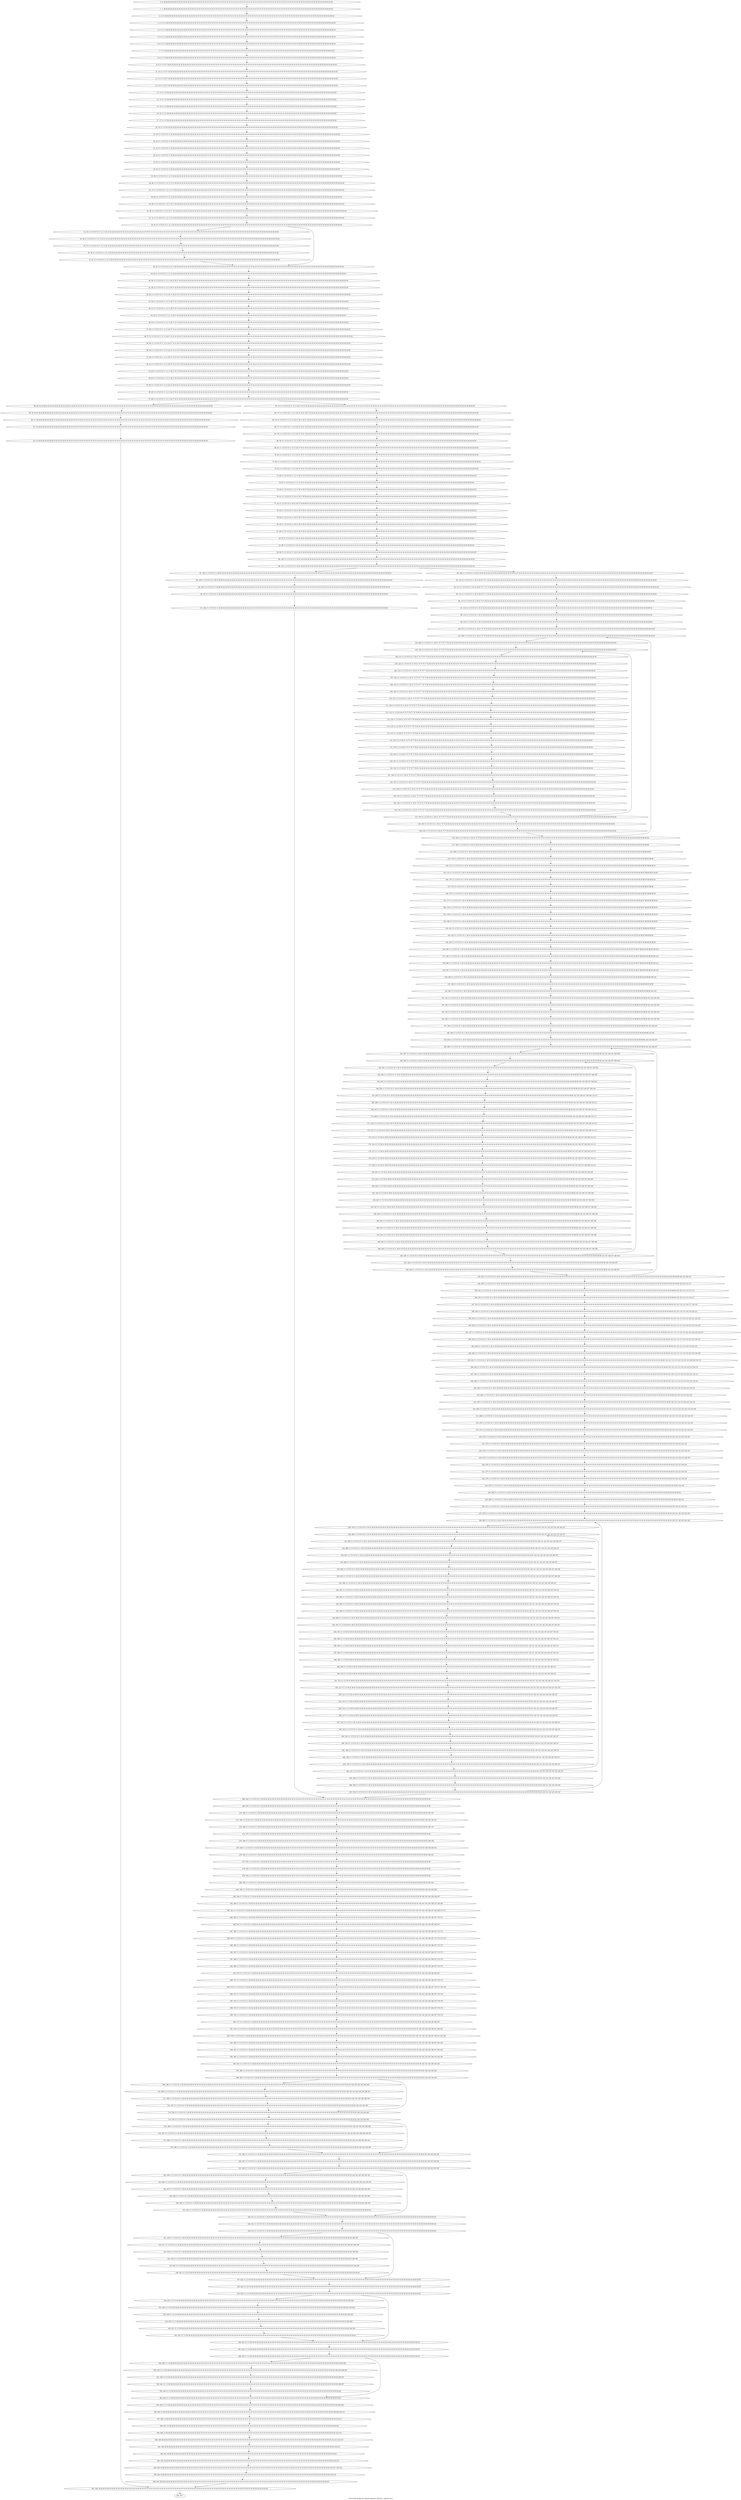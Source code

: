 digraph G {
graph [label="Control-flow-graph for register allocator (function _signest_test)"]
0[label="0, 0: 82 82 82 82 82 82 82 82 82 82 82 82 82 82 82 83 83 83 83 83 83 83 83 83 83 83 83 83 83 83 83 83 83 83 83 83 83 83 83 83 83 83 83 83 83 83 83 83 83 83 83 83 83 83 83 83 83 83 83 83 83 83 83 83 83 83 83 83 83 83 83 83 83 83 83 83 83 83 "];
1[label="1, 1: 82 82 82 82 82 82 82 82 82 82 82 82 82 82 82 83 83 83 83 83 83 83 83 83 83 83 83 83 83 83 83 83 83 83 83 83 83 83 83 83 83 83 83 83 83 83 83 83 83 83 83 83 83 83 83 83 83 83 83 83 83 83 83 83 83 83 83 83 83 83 83 83 83 83 83 83 83 83 "];
2[label="2, 2: 0 1 82 82 82 82 82 82 82 82 82 82 82 82 82 82 82 83 83 83 83 83 83 83 83 83 83 83 83 83 83 83 83 83 83 83 83 83 83 83 83 83 83 83 83 83 83 83 83 83 83 83 83 83 83 83 83 83 83 83 83 83 83 83 83 83 83 83 83 83 83 83 83 83 83 83 83 83 83 83 "];
3[label="3, 3: 0 1 2 3 82 82 82 82 82 82 82 82 82 82 82 82 82 82 82 83 83 83 83 83 83 83 83 83 83 83 83 83 83 83 83 83 83 83 83 83 83 83 83 83 83 83 83 83 83 83 83 83 83 83 83 83 83 83 83 83 83 83 83 83 83 83 83 83 83 83 83 83 83 83 83 83 83 83 83 83 83 83 "];
4[label="4, 4: 0 1 2 3 82 82 82 82 82 82 82 82 82 82 82 82 82 82 82 83 83 83 83 83 83 83 83 83 83 83 83 83 83 83 83 83 83 83 83 83 83 83 83 83 83 83 83 83 83 83 83 83 83 83 83 83 83 83 83 83 83 83 83 83 83 83 83 83 83 83 83 83 83 83 83 83 83 83 83 83 83 83 "];
5[label="5, 5: 0 1 2 3 82 82 82 82 82 82 82 82 82 82 82 82 82 82 82 83 83 83 83 83 83 83 83 83 83 83 83 83 83 83 83 83 83 83 83 83 83 83 83 83 83 83 83 83 83 83 83 83 83 83 83 83 83 83 83 83 83 83 83 83 83 83 83 83 83 83 83 83 83 83 83 83 83 83 83 83 83 83 "];
6[label="6, 6: 0 1 2 3 82 82 82 82 82 82 82 82 82 82 82 82 82 82 82 83 83 83 83 83 83 83 83 83 83 83 83 83 83 83 83 83 83 83 83 83 83 83 83 83 83 83 83 83 83 83 83 83 83 83 83 83 83 83 83 83 83 83 83 83 83 83 83 83 83 83 83 83 83 83 83 83 83 83 83 83 83 83 "];
7[label="7, 7: 0 1 82 82 82 82 82 82 82 82 82 82 82 82 82 82 82 83 83 83 83 83 83 83 83 83 83 83 83 83 83 83 83 83 83 83 83 83 83 83 83 83 83 83 83 83 83 83 83 83 83 83 83 83 83 83 83 83 83 83 83 83 83 83 83 83 83 83 83 83 83 83 83 83 83 83 83 83 83 83 "];
8[label="8, 8: 0 1 4 5 82 82 82 82 82 82 82 82 82 82 82 82 82 82 82 83 83 83 83 83 83 83 83 83 83 83 83 83 83 83 83 83 83 83 83 83 83 83 83 83 83 83 83 83 83 83 83 83 83 83 83 83 83 83 83 83 83 83 83 83 83 83 83 83 83 83 83 83 83 83 83 83 83 83 83 83 83 83 "];
9[label="9, 9: 0 1 4 5 6 7 82 82 82 82 82 82 82 82 82 82 82 82 82 82 82 83 83 83 83 83 83 83 83 83 83 83 83 83 83 83 83 83 83 83 83 83 83 83 83 83 83 83 83 83 83 83 83 83 83 83 83 83 83 83 83 83 83 83 83 83 83 83 83 83 83 83 83 83 83 83 83 83 83 83 83 83 83 83 "];
10[label="10, 10: 0 1 4 5 6 7 82 82 82 82 82 82 82 82 82 82 82 82 82 82 82 83 83 83 83 83 83 83 83 83 83 83 83 83 83 83 83 83 83 83 83 83 83 83 83 83 83 83 83 83 83 83 83 83 83 83 83 83 83 83 83 83 83 83 83 83 83 83 83 83 83 83 83 83 83 83 83 83 83 83 83 83 83 83 "];
11[label="11, 11: 0 1 4 5 6 7 82 82 82 82 82 82 82 82 82 82 82 82 82 82 82 83 83 83 83 83 83 83 83 83 83 83 83 83 83 83 83 83 83 83 83 83 83 83 83 83 83 83 83 83 83 83 83 83 83 83 83 83 83 83 83 83 83 83 83 83 83 83 83 83 83 83 83 83 83 83 83 83 83 83 83 83 83 83 "];
12[label="12, 12: 0 1 4 5 6 7 82 82 82 82 82 82 82 82 82 82 82 82 82 82 82 83 83 83 83 83 83 83 83 83 83 83 83 83 83 83 83 83 83 83 83 83 83 83 83 83 83 83 83 83 83 83 83 83 83 83 83 83 83 83 83 83 83 83 83 83 83 83 83 83 83 83 83 83 83 83 83 83 83 83 83 83 83 83 "];
13[label="13, 13: 0 1 4 5 82 82 82 82 82 82 82 82 82 82 82 82 82 82 82 83 83 83 83 83 83 83 83 83 83 83 83 83 83 83 83 83 83 83 83 83 83 83 83 83 83 83 83 83 83 83 83 83 83 83 83 83 83 83 83 83 83 83 83 83 83 83 83 83 83 83 83 83 83 83 83 83 83 83 83 83 83 83 "];
14[label="14, 14: 0 1 4 5 82 82 82 82 82 82 82 82 82 82 82 82 82 82 82 83 83 83 83 83 83 83 83 83 83 83 83 83 83 83 83 83 83 83 83 83 83 83 83 83 83 83 83 83 83 83 83 83 83 83 83 83 83 83 83 83 83 83 83 83 83 83 83 83 83 83 83 83 83 83 83 83 83 83 83 83 83 83 "];
15[label="15, 15: 0 1 4 5 82 82 82 82 82 82 82 82 82 82 82 82 82 82 82 83 83 83 83 83 83 83 83 83 83 83 83 83 83 83 83 83 83 83 83 83 83 83 83 83 83 83 83 83 83 83 83 83 83 83 83 83 83 83 83 83 83 83 83 83 83 83 83 83 83 83 83 83 83 83 83 83 83 83 83 83 83 83 "];
16[label="16, 16: 0 1 4 5 82 82 82 82 82 82 82 82 82 82 82 82 82 82 82 83 83 83 83 83 83 83 83 83 83 83 83 83 83 83 83 83 83 83 83 83 83 83 83 83 83 83 83 83 83 83 83 83 83 83 83 83 83 83 83 83 83 83 83 83 83 83 83 83 83 83 83 83 83 83 83 83 83 83 83 83 83 83 "];
17[label="17, 17: 0 1 4 5 82 82 82 82 82 82 82 82 82 82 82 82 82 82 82 83 83 83 83 83 83 83 83 83 83 83 83 83 83 83 83 83 83 83 83 83 83 83 83 83 83 83 83 83 83 83 83 83 83 83 83 83 83 83 83 83 83 83 83 83 83 83 83 83 83 83 83 83 83 83 83 83 83 83 83 83 83 83 "];
18[label="18, 18: 0 1 4 5 8 9 82 82 82 82 82 82 82 82 82 82 82 82 82 82 82 83 83 83 83 83 83 83 83 83 83 83 83 83 83 83 83 83 83 83 83 83 83 83 83 83 83 83 83 83 83 83 83 83 83 83 83 83 83 83 83 83 83 83 83 83 83 83 83 83 83 83 83 83 83 83 83 83 83 83 83 83 83 83 "];
19[label="19, 19: 0 1 4 5 8 9 10 11 82 82 82 82 82 82 82 82 82 82 82 82 82 82 82 83 83 83 83 83 83 83 83 83 83 83 83 83 83 83 83 83 83 83 83 83 83 83 83 83 83 83 83 83 83 83 83 83 83 83 83 83 83 83 83 83 83 83 83 83 83 83 83 83 83 83 83 83 83 83 83 83 83 83 83 83 83 83 "];
20[label="20, 20: 0 1 4 5 8 9 10 11 82 82 82 82 82 82 82 82 82 82 82 82 82 82 82 83 83 83 83 83 83 83 83 83 83 83 83 83 83 83 83 83 83 83 83 83 83 83 83 83 83 83 83 83 83 83 83 83 83 83 83 83 83 83 83 83 83 83 83 83 83 83 83 83 83 83 83 83 83 83 83 83 83 83 83 83 83 83 "];
21[label="21, 21: 0 1 4 5 8 9 10 11 82 82 82 82 82 82 82 82 82 82 82 82 82 82 82 83 83 83 83 83 83 83 83 83 83 83 83 83 83 83 83 83 83 83 83 83 83 83 83 83 83 83 83 83 83 83 83 83 83 83 83 83 83 83 83 83 83 83 83 83 83 83 83 83 83 83 83 83 83 83 83 83 83 83 83 83 83 83 "];
22[label="22, 22: 0 1 4 5 8 9 10 11 82 82 82 82 82 82 82 82 82 82 82 82 82 82 82 83 83 83 83 83 83 83 83 83 83 83 83 83 83 83 83 83 83 83 83 83 83 83 83 83 83 83 83 83 83 83 83 83 83 83 83 83 83 83 83 83 83 83 83 83 83 83 83 83 83 83 83 83 83 83 83 83 83 83 83 83 83 83 "];
23[label="23, 23: 0 1 4 5 8 9 10 11 82 82 82 82 82 82 82 82 82 82 82 82 82 82 82 83 83 83 83 83 83 83 83 83 83 83 83 83 83 83 83 83 83 83 83 83 83 83 83 83 83 83 83 83 83 83 83 83 83 83 83 83 83 83 83 83 83 83 83 83 83 83 83 83 83 83 83 83 83 83 83 83 83 83 83 83 83 83 "];
24[label="24, 24: 0 1 4 5 8 9 10 11 82 82 82 82 82 82 82 82 82 82 82 82 82 82 82 83 83 83 83 83 83 83 83 83 83 83 83 83 83 83 83 83 83 83 83 83 83 83 83 83 83 83 83 83 83 83 83 83 83 83 83 83 83 83 83 83 83 83 83 83 83 83 83 83 83 83 83 83 83 83 83 83 83 83 83 83 83 83 "];
25[label="25, 25: 0 1 4 5 8 9 10 11 12 13 82 82 82 82 82 82 82 82 82 82 82 82 82 82 82 83 83 83 83 83 83 83 83 83 83 83 83 83 83 83 83 83 83 83 83 83 83 83 83 83 83 83 83 83 83 83 83 83 83 83 83 83 83 83 83 83 83 83 83 83 83 83 83 83 83 83 83 83 83 83 83 83 83 83 83 83 83 83 "];
26[label="26, 26: 0 1 4 5 8 9 10 11 12 13 14 15 82 82 82 82 82 82 82 82 82 82 82 82 82 82 82 83 83 83 83 83 83 83 83 83 83 83 83 83 83 83 83 83 83 83 83 83 83 83 83 83 83 83 83 83 83 83 83 83 83 83 83 83 83 83 83 83 83 83 83 83 83 83 83 83 83 83 83 83 83 83 83 83 83 83 83 83 83 83 "];
27[label="27, 27: 0 1 4 5 8 9 10 11 12 13 14 15 82 82 82 82 82 82 82 82 82 82 82 82 82 82 82 83 83 83 83 83 83 83 83 83 83 83 83 83 83 83 83 83 83 83 83 83 83 83 83 83 83 83 83 83 83 83 83 83 83 83 83 83 83 83 83 83 83 83 83 83 83 83 83 83 83 83 83 83 83 83 83 83 83 83 83 83 83 83 "];
28[label="28, 28: 0 1 4 5 8 9 10 11 12 13 82 82 82 82 82 82 82 82 82 82 82 82 82 82 82 83 83 83 83 83 83 83 83 83 83 83 83 83 83 83 83 83 83 83 83 83 83 83 83 83 83 83 83 83 83 83 83 83 83 83 83 83 83 83 83 83 83 83 83 83 83 83 83 83 83 83 83 83 83 83 83 83 83 83 83 83 83 83 "];
29[label="29, 29: 0 1 4 5 8 9 10 11 12 13 16 17 82 82 82 82 82 82 82 82 82 82 82 82 82 82 82 83 83 83 83 83 83 83 83 83 83 83 83 83 83 83 83 83 83 83 83 83 83 83 83 83 83 83 83 83 83 83 83 83 83 83 83 83 83 83 83 83 83 83 83 83 83 83 83 83 83 83 83 83 83 83 83 83 83 83 83 83 83 83 "];
30[label="30, 30: 0 1 4 5 8 9 10 11 12 13 16 17 18 19 82 82 82 82 82 82 82 82 82 82 82 82 82 82 82 83 83 83 83 83 83 83 83 83 83 83 83 83 83 83 83 83 83 83 83 83 83 83 83 83 83 83 83 83 83 83 83 83 83 83 83 83 83 83 83 83 83 83 83 83 83 83 83 83 83 83 83 83 83 83 83 83 83 83 83 83 83 83 "];
31[label="31, 31: 0 1 4 5 8 9 10 11 12 13 18 19 82 82 82 82 82 82 82 82 82 82 82 82 82 82 82 83 83 83 83 83 83 83 83 83 83 83 83 83 83 83 83 83 83 83 83 83 83 83 83 83 83 83 83 83 83 83 83 83 83 83 83 83 83 83 83 83 83 83 83 83 83 83 83 83 83 83 83 83 83 83 83 83 83 83 83 83 83 83 "];
32[label="32, 32: 0 1 4 5 8 9 10 11 12 13 82 82 82 82 82 82 82 82 82 82 82 82 82 82 82 83 83 83 83 83 83 83 83 83 83 83 83 83 83 83 83 83 83 83 83 83 83 83 83 83 83 83 83 83 83 83 83 83 83 83 83 83 83 83 83 83 83 83 83 83 83 83 83 83 83 83 83 83 83 83 83 83 83 83 83 83 83 83 "];
33[label="33, 35: 0 1 4 5 8 9 10 11 12 13 20 21 82 82 82 82 82 82 82 82 82 82 82 82 82 82 82 83 83 83 83 83 83 83 83 83 83 83 83 83 83 83 83 83 83 83 83 83 83 83 83 83 83 83 83 83 83 83 83 83 83 83 83 83 83 83 83 83 83 83 83 83 83 83 83 83 83 83 83 83 83 83 83 83 83 83 83 83 83 83 "];
34[label="34, 36: 0 1 4 5 8 9 10 11 12 13 20 21 22 23 82 82 82 82 82 82 82 82 82 82 82 82 82 82 82 83 83 83 83 83 83 83 83 83 83 83 83 83 83 83 83 83 83 83 83 83 83 83 83 83 83 83 83 83 83 83 83 83 83 83 83 83 83 83 83 83 83 83 83 83 83 83 83 83 83 83 83 83 83 83 83 83 83 83 83 83 83 83 "];
35[label="35, 37: 0 1 4 5 8 9 10 11 12 13 22 23 82 82 82 82 82 82 82 82 82 82 82 82 82 82 82 83 83 83 83 83 83 83 83 83 83 83 83 83 83 83 83 83 83 83 83 83 83 83 83 83 83 83 83 83 83 83 83 83 83 83 83 83 83 83 83 83 83 83 83 83 83 83 83 83 83 83 83 83 83 83 83 83 83 83 83 83 83 83 "];
36[label="36, 38: 0 1 4 5 8 9 10 11 12 13 82 82 82 82 82 82 82 82 82 82 82 82 82 82 82 83 83 83 83 83 83 83 83 83 83 83 83 83 83 83 83 83 83 83 83 83 83 83 83 83 83 83 83 83 83 83 83 83 83 83 83 83 83 83 83 83 83 83 83 83 83 83 83 83 83 83 83 83 83 83 83 83 83 83 83 83 83 83 "];
37[label="37, 41: 0 1 4 5 8 9 10 11 12 13 82 82 82 82 82 82 82 82 82 82 82 82 82 82 82 83 83 83 83 83 83 83 83 83 83 83 83 83 83 83 83 83 83 83 83 83 83 83 83 83 83 83 83 83 83 83 83 83 83 83 83 83 83 83 83 83 83 83 83 83 83 83 83 83 83 83 83 83 83 83 83 83 83 83 83 83 83 83 "];
38[label="38, 42: 0 1 4 5 8 9 10 11 12 13 82 82 82 82 82 82 82 82 82 82 82 82 82 82 82 83 83 83 83 83 83 83 83 83 83 83 83 83 83 83 83 83 83 83 83 83 83 83 83 83 83 83 83 83 83 83 83 83 83 83 83 83 83 83 83 83 83 83 83 83 83 83 83 83 83 83 83 83 83 83 83 83 83 83 83 83 83 83 "];
39[label="39, 45: 0 1 4 5 8 9 10 11 12 13 24 25 82 82 82 82 82 82 82 82 82 82 82 82 82 82 82 83 83 83 83 83 83 83 83 83 83 83 83 83 83 83 83 83 83 83 83 83 83 83 83 83 83 83 83 83 83 83 83 83 83 83 83 83 83 83 83 83 83 83 83 83 83 83 83 83 83 83 83 83 83 83 83 83 83 83 83 83 83 83 "];
40[label="40, 46: 0 1 4 5 8 9 10 11 12 13 24 25 26 27 82 82 82 82 82 82 82 82 82 82 82 82 82 82 82 83 83 83 83 83 83 83 83 83 83 83 83 83 83 83 83 83 83 83 83 83 83 83 83 83 83 83 83 83 83 83 83 83 83 83 83 83 83 83 83 83 83 83 83 83 83 83 83 83 83 83 83 83 83 83 83 83 83 83 83 83 83 83 "];
41[label="41, 48: 0 1 4 5 8 9 10 11 12 13 26 27 28 29 82 82 82 82 82 82 82 82 82 82 82 82 82 82 82 83 83 83 83 83 83 83 83 83 83 83 83 83 83 83 83 83 83 83 83 83 83 83 83 83 83 83 83 83 83 83 83 83 83 83 83 83 83 83 83 83 83 83 83 83 83 83 83 83 83 83 83 83 83 83 83 83 83 83 83 83 83 83 "];
42[label="42, 49: 0 1 4 5 8 9 10 11 12 13 26 27 28 29 30 31 82 82 82 82 82 82 82 82 82 82 82 82 82 82 82 83 83 83 83 83 83 83 83 83 83 83 83 83 83 83 83 83 83 83 83 83 83 83 83 83 83 83 83 83 83 83 83 83 83 83 83 83 83 83 83 83 83 83 83 83 83 83 83 83 83 83 83 83 83 83 83 83 83 83 83 83 83 83 "];
43[label="43, 50: 0 1 4 5 8 9 10 11 12 13 26 27 30 31 82 82 82 82 82 82 82 82 82 82 82 82 82 82 82 83 83 83 83 83 83 83 83 83 83 83 83 83 83 83 83 83 83 83 83 83 83 83 83 83 83 83 83 83 83 83 83 83 83 83 83 83 83 83 83 83 83 83 83 83 83 83 83 83 83 83 83 83 83 83 83 83 83 83 83 83 83 83 "];
44[label="44, 51: 0 1 4 5 8 9 10 11 12 13 26 27 30 31 82 82 82 82 82 82 82 82 82 82 82 82 82 82 82 83 83 83 83 83 83 83 83 83 83 83 83 83 83 83 83 83 83 83 83 83 83 83 83 83 83 83 83 83 83 83 83 83 83 83 83 83 83 83 83 83 83 83 83 83 83 83 83 83 83 83 83 83 83 83 83 83 83 83 83 83 83 83 "];
45[label="45, 52: 0 1 4 5 8 9 10 11 12 13 26 27 82 82 82 82 82 82 82 82 82 82 82 82 82 82 82 83 83 83 83 83 83 83 83 83 83 83 83 83 83 83 83 83 83 83 83 83 83 83 83 83 83 83 83 83 83 83 83 83 83 83 83 83 83 83 83 83 83 83 83 83 83 83 83 83 83 83 83 83 83 83 83 83 83 83 83 83 83 83 "];
46[label="46, 55: 0 1 4 5 8 9 10 11 12 13 26 27 32 33 82 82 82 82 82 82 82 82 82 82 82 82 82 82 82 83 83 83 83 83 83 83 83 83 83 83 83 83 83 83 83 83 83 83 83 83 83 83 83 83 83 83 83 83 83 83 83 83 83 83 83 83 83 83 83 83 83 83 83 83 83 83 83 83 83 83 83 83 83 83 83 83 83 83 83 83 83 83 "];
47[label="47, 56: 0 1 4 5 8 9 10 11 12 13 26 27 32 33 34 35 82 82 82 82 82 82 82 82 82 82 82 82 82 82 82 83 83 83 83 83 83 83 83 83 83 83 83 83 83 83 83 83 83 83 83 83 83 83 83 83 83 83 83 83 83 83 83 83 83 83 83 83 83 83 83 83 83 83 83 83 83 83 83 83 83 83 83 83 83 83 83 83 83 83 83 83 83 83 "];
48[label="48, 57: 0 1 4 5 8 9 10 11 12 13 26 27 32 33 34 35 36 37 82 82 82 82 82 82 82 82 82 82 82 82 82 82 82 83 83 83 83 83 83 83 83 83 83 83 83 83 83 83 83 83 83 83 83 83 83 83 83 83 83 83 83 83 83 83 83 83 83 83 83 83 83 83 83 83 83 83 83 83 83 83 83 83 83 83 83 83 83 83 83 83 83 83 83 83 83 83 "];
49[label="49, 58: 0 1 4 5 8 9 10 11 12 13 26 27 32 33 36 37 82 82 82 82 82 82 82 82 82 82 82 82 82 82 82 83 83 83 83 83 83 83 83 83 83 83 83 83 83 83 83 83 83 83 83 83 83 83 83 83 83 83 83 83 83 83 83 83 83 83 83 83 83 83 83 83 83 83 83 83 83 83 83 83 83 83 83 83 83 83 83 83 83 83 83 83 83 83 "];
50[label="50, 59: 0 1 4 5 8 9 10 11 12 13 26 27 32 33 36 37 82 82 82 82 82 82 82 82 82 82 82 82 82 82 82 83 83 83 83 83 83 83 83 83 83 83 83 83 83 83 83 83 83 83 83 83 83 83 83 83 83 83 83 83 83 83 83 83 83 83 83 83 83 83 83 83 83 83 83 83 83 83 83 83 83 83 83 83 83 83 83 83 83 83 83 83 83 83 "];
51[label="51, 60: 0 1 4 5 8 9 10 11 12 13 26 27 32 33 36 37 82 82 82 82 82 82 82 82 82 82 82 82 82 82 82 83 83 83 83 83 83 83 83 83 83 83 83 83 83 83 83 83 83 83 83 83 83 83 83 83 83 83 83 83 83 83 83 83 83 83 83 83 83 83 83 83 83 83 83 83 83 83 83 83 83 83 83 83 83 83 83 83 83 83 83 83 83 83 "];
52[label="52, 61: 0 1 4 5 8 9 10 11 12 13 26 27 32 33 36 37 82 82 82 82 82 82 82 82 82 82 82 82 82 82 82 83 83 83 83 83 83 83 83 83 83 83 83 83 83 83 83 83 83 83 83 83 83 83 83 83 83 83 83 83 83 83 83 83 83 83 83 83 83 83 83 83 83 83 83 83 83 83 83 83 83 83 83 83 83 83 83 83 83 83 83 83 83 83 "];
53[label="53, 62: 0 1 4 5 8 9 10 11 12 13 26 27 36 37 82 82 82 82 82 82 82 82 82 82 82 82 82 82 82 83 83 83 83 83 83 83 83 83 83 83 83 83 83 83 83 83 83 83 83 83 83 83 83 83 83 83 83 83 83 83 83 83 83 83 83 83 83 83 83 83 83 83 83 83 83 83 83 83 83 83 83 83 83 83 83 83 83 83 83 83 83 83 "];
54[label="54, 63: 0 1 4 5 8 9 10 11 12 13 26 27 38 39 82 82 82 82 82 82 82 82 82 82 82 82 82 82 82 83 83 83 83 83 83 83 83 83 83 83 83 83 83 83 83 83 83 83 83 83 83 83 83 83 83 83 83 83 83 83 83 83 83 83 83 83 83 83 83 83 83 83 83 83 83 83 83 83 83 83 83 83 83 83 83 83 83 83 83 83 83 83 "];
55[label="55, 64: 0 1 4 5 8 9 10 11 12 13 26 27 38 39 40 41 82 82 82 82 82 82 82 82 82 82 82 82 82 82 82 83 83 83 83 83 83 83 83 83 83 83 83 83 83 83 83 83 83 83 83 83 83 83 83 83 83 83 83 83 83 83 83 83 83 83 83 83 83 83 83 83 83 83 83 83 83 83 83 83 83 83 83 83 83 83 83 83 83 83 83 83 83 83 "];
56[label="56, 65: 0 1 4 5 8 9 10 11 12 13 26 27 40 41 82 82 82 82 82 82 82 82 82 82 82 82 82 82 82 83 83 83 83 83 83 83 83 83 83 83 83 83 83 83 83 83 83 83 83 83 83 83 83 83 83 83 83 83 83 83 83 83 83 83 83 83 83 83 83 83 83 83 83 83 83 83 83 83 83 83 83 83 83 83 83 83 83 83 83 83 83 83 "];
57[label="57, 66: 0 1 4 5 8 9 10 11 12 13 26 27 40 41 82 82 82 82 82 82 82 82 82 82 82 82 82 82 82 83 83 83 83 83 83 83 83 83 83 83 83 83 83 83 83 83 83 83 83 83 83 83 83 83 83 83 83 83 83 83 83 83 83 83 83 83 83 83 83 83 83 83 83 83 83 83 83 83 83 83 83 83 83 83 83 83 83 83 83 83 83 83 "];
58[label="58, 69: 42 43 82 82 82 82 82 82 82 82 82 82 82 82 82 82 82 83 83 83 83 83 83 83 83 83 83 83 83 83 83 83 83 83 83 83 83 83 83 83 83 83 83 83 83 83 83 83 83 83 83 83 83 83 83 83 83 83 83 83 83 83 83 83 83 83 83 83 83 83 83 83 83 83 83 83 83 83 83 83 "];
59[label="59, 70: 42 43 44 45 82 82 82 82 82 82 82 82 82 82 82 82 82 82 82 83 83 83 83 83 83 83 83 83 83 83 83 83 83 83 83 83 83 83 83 83 83 83 83 83 83 83 83 83 83 83 83 83 83 83 83 83 83 83 83 83 83 83 83 83 83 83 83 83 83 83 83 83 83 83 83 83 83 83 83 83 83 83 "];
60[label="60, 71: 44 45 82 82 82 82 82 82 82 82 82 82 82 82 82 82 82 83 83 83 83 83 83 83 83 83 83 83 83 83 83 83 83 83 83 83 83 83 83 83 83 83 83 83 83 83 83 83 83 83 83 83 83 83 83 83 83 83 83 83 83 83 83 83 83 83 83 83 83 83 83 83 83 83 83 83 83 83 83 83 "];
61[label="61, 72: 82 82 82 82 82 82 82 82 82 82 82 82 82 82 82 83 83 83 83 83 83 83 83 83 83 83 83 83 83 83 83 83 83 83 83 83 83 83 83 83 83 83 83 83 83 83 83 83 83 83 83 83 83 83 83 83 83 83 83 83 83 83 83 83 83 83 83 83 83 83 83 83 83 83 83 83 83 83 "];
62[label="62, 73: 82 82 82 82 82 82 82 82 82 82 82 82 82 82 82 83 83 83 83 83 83 83 83 83 83 83 83 83 83 83 83 83 83 83 83 83 83 83 83 83 83 83 83 83 83 83 83 83 83 83 83 83 83 83 83 83 83 83 83 83 83 83 83 83 83 83 83 83 83 83 83 83 83 83 83 83 83 83 "];
63[label="63, 74: 0 1 4 5 8 9 10 11 12 13 26 27 40 41 82 82 82 82 82 82 82 82 82 82 82 82 82 82 82 83 83 83 83 83 83 83 83 83 83 83 83 83 83 83 83 83 83 83 83 83 83 83 83 83 83 83 83 83 83 83 83 83 83 83 83 83 83 83 83 83 83 83 83 83 83 83 83 83 83 83 83 83 83 83 83 83 83 83 83 83 83 83 "];
64[label="64, 75: 0 1 4 5 8 9 10 11 12 13 26 27 40 41 46 47 82 82 82 82 82 82 82 82 82 82 82 82 82 82 82 83 83 83 83 83 83 83 83 83 83 83 83 83 83 83 83 83 83 83 83 83 83 83 83 83 83 83 83 83 83 83 83 83 83 83 83 83 83 83 83 83 83 83 83 83 83 83 83 83 83 83 83 83 83 83 83 83 83 83 83 83 83 83 "];
65[label="65, 76: 0 1 4 5 8 9 10 11 12 13 26 27 40 41 46 47 48 49 82 82 82 82 82 82 82 82 82 82 82 82 82 82 82 83 83 83 83 83 83 83 83 83 83 83 83 83 83 83 83 83 83 83 83 83 83 83 83 83 83 83 83 83 83 83 83 83 83 83 83 83 83 83 83 83 83 83 83 83 83 83 83 83 83 83 83 83 83 83 83 83 83 83 83 83 83 83 "];
66[label="66, 77: 0 1 4 5 8 9 10 11 12 13 26 27 40 41 48 49 82 82 82 82 82 82 82 82 82 82 82 82 82 82 82 83 83 83 83 83 83 83 83 83 83 83 83 83 83 83 83 83 83 83 83 83 83 83 83 83 83 83 83 83 83 83 83 83 83 83 83 83 83 83 83 83 83 83 83 83 83 83 83 83 83 83 83 83 83 83 83 83 83 83 83 83 83 83 "];
67[label="67, 78: 0 1 4 5 8 9 10 11 12 13 26 27 40 41 48 49 82 82 82 82 82 82 82 82 82 82 82 82 82 82 82 83 83 83 83 83 83 83 83 83 83 83 83 83 83 83 83 83 83 83 83 83 83 83 83 83 83 83 83 83 83 83 83 83 83 83 83 83 83 83 83 83 83 83 83 83 83 83 83 83 83 83 83 83 83 83 83 83 83 83 83 83 83 83 "];
68[label="68, 79: 0 1 4 5 8 9 10 11 12 13 26 27 40 41 82 82 82 82 82 82 82 82 82 82 82 82 82 82 82 83 83 83 83 83 83 83 83 83 83 83 83 83 83 83 83 83 83 83 83 83 83 83 83 83 83 83 83 83 83 83 83 83 83 83 83 83 83 83 83 83 83 83 83 83 83 83 83 83 83 83 83 83 83 83 83 83 83 83 83 83 83 83 "];
69[label="69, 81: 0 1 4 5 8 9 10 11 12 13 26 27 40 41 50 51 82 82 82 82 82 82 82 82 82 82 82 82 82 82 82 83 83 83 83 83 83 83 83 83 83 83 83 83 83 83 83 83 83 83 83 83 83 83 83 83 83 83 83 83 83 83 83 83 83 83 83 83 83 83 83 83 83 83 83 83 83 83 83 83 83 83 83 83 83 83 83 83 83 83 83 83 83 83 "];
70[label="70, 83: 0 1 4 5 8 9 10 11 12 13 40 41 50 51 52 53 82 82 82 82 82 82 82 82 82 82 82 82 82 82 82 83 83 83 83 83 83 83 83 83 83 83 83 83 83 83 83 83 83 83 83 83 83 83 83 83 83 83 83 83 83 83 83 83 83 83 83 83 83 83 83 83 83 83 83 83 83 83 83 83 83 83 83 83 83 83 83 83 83 83 83 83 83 83 "];
71[label="71, 84: 0 1 4 5 8 9 10 11 12 13 40 41 50 51 52 53 54 55 82 82 82 82 82 82 82 82 82 82 82 82 82 82 82 83 83 83 83 83 83 83 83 83 83 83 83 83 83 83 83 83 83 83 83 83 83 83 83 83 83 83 83 83 83 83 83 83 83 83 83 83 83 83 83 83 83 83 83 83 83 83 83 83 83 83 83 83 83 83 83 83 83 83 83 83 83 83 "];
72[label="72, 85: 0 1 4 5 8 9 10 11 12 13 40 41 50 51 54 55 82 82 82 82 82 82 82 82 82 82 82 82 82 82 82 83 83 83 83 83 83 83 83 83 83 83 83 83 83 83 83 83 83 83 83 83 83 83 83 83 83 83 83 83 83 83 83 83 83 83 83 83 83 83 83 83 83 83 83 83 83 83 83 83 83 83 83 83 83 83 83 83 83 83 83 83 83 83 "];
73[label="73, 86: 0 1 4 5 8 9 10 11 12 13 40 41 54 55 82 82 82 82 82 82 82 82 82 82 82 82 82 82 82 83 83 83 83 83 83 83 83 83 83 83 83 83 83 83 83 83 83 83 83 83 83 83 83 83 83 83 83 83 83 83 83 83 83 83 83 83 83 83 83 83 83 83 83 83 83 83 83 83 83 83 83 83 83 83 83 83 83 83 83 83 83 83 "];
74[label="74, 87: 0 1 4 5 8 9 10 11 12 13 40 41 82 82 82 82 82 82 82 82 82 82 82 82 82 82 82 83 83 83 83 83 83 83 83 83 83 83 83 83 83 83 83 83 83 83 83 83 83 83 83 83 83 83 83 83 83 83 83 83 83 83 83 83 83 83 83 83 83 83 83 83 83 83 83 83 83 83 83 83 83 83 83 83 83 83 83 83 83 83 "];
75[label="75, 90: 0 1 4 5 8 9 10 11 12 13 40 41 56 57 82 82 82 82 82 82 82 82 82 82 82 82 82 82 82 83 83 83 83 83 83 83 83 83 83 83 83 83 83 83 83 83 83 83 83 83 83 83 83 83 83 83 83 83 83 83 83 83 83 83 83 83 83 83 83 83 83 83 83 83 83 83 83 83 83 83 83 83 83 83 83 83 83 83 83 83 83 83 "];
76[label="76, 91: 0 1 4 5 8 9 10 11 40 41 56 57 58 59 82 82 82 82 82 82 82 82 82 82 82 82 82 82 82 83 83 83 83 83 83 83 83 83 83 83 83 83 83 83 83 83 83 83 83 83 83 83 83 83 83 83 83 83 83 83 83 83 83 83 83 83 83 83 83 83 83 83 83 83 83 83 83 83 83 83 83 83 83 83 83 83 83 83 83 83 83 83 "];
77[label="77, 92: 0 1 4 5 8 9 10 11 40 41 56 57 58 59 60 61 82 82 82 82 82 82 82 82 82 82 82 82 82 82 82 83 83 83 83 83 83 83 83 83 83 83 83 83 83 83 83 83 83 83 83 83 83 83 83 83 83 83 83 83 83 83 83 83 83 83 83 83 83 83 83 83 83 83 83 83 83 83 83 83 83 83 83 83 83 83 83 83 83 83 83 83 83 83 "];
78[label="78, 93: 0 1 4 5 8 9 10 11 40 41 56 57 60 61 82 82 82 82 82 82 82 82 82 82 82 82 82 82 82 83 83 83 83 83 83 83 83 83 83 83 83 83 83 83 83 83 83 83 83 83 83 83 83 83 83 83 83 83 83 83 83 83 83 83 83 83 83 83 83 83 83 83 83 83 83 83 83 83 83 83 83 83 83 83 83 83 83 83 83 83 83 83 "];
79[label="79, 94: 0 1 4 5 8 9 10 11 40 41 56 57 60 61 82 82 82 82 82 82 82 82 82 82 82 82 82 82 82 83 83 83 83 83 83 83 83 83 83 83 83 83 83 83 83 83 83 83 83 83 83 83 83 83 83 83 83 83 83 83 83 83 83 83 83 83 83 83 83 83 83 83 83 83 83 83 83 83 83 83 83 83 83 83 83 83 83 83 83 83 83 83 "];
80[label="80, 95: 0 1 4 5 8 9 10 11 40 41 56 57 60 61 82 82 82 82 82 82 82 82 82 82 82 82 82 82 82 83 83 83 83 83 83 83 83 83 83 83 83 83 83 83 83 83 83 83 83 83 83 83 83 83 83 83 83 83 83 83 83 83 83 83 83 83 83 83 83 83 83 83 83 83 83 83 83 83 83 83 83 83 83 83 83 83 83 83 83 83 83 83 "];
81[label="81, 96: 0 1 4 5 8 9 10 11 40 41 56 57 60 61 82 82 82 82 82 82 82 82 82 82 82 82 82 82 82 83 83 83 83 83 83 83 83 83 83 83 83 83 83 83 83 83 83 83 83 83 83 83 83 83 83 83 83 83 83 83 83 83 83 83 83 83 83 83 83 83 83 83 83 83 83 83 83 83 83 83 83 83 83 83 83 83 83 83 83 83 83 83 "];
82[label="82, 97: 0 1 4 5 8 9 10 11 40 41 60 61 82 82 82 82 82 82 82 82 82 82 82 82 82 82 82 83 83 83 83 83 83 83 83 83 83 83 83 83 83 83 83 83 83 83 83 83 83 83 83 83 83 83 83 83 83 83 83 83 83 83 83 83 83 83 83 83 83 83 83 83 83 83 83 83 83 83 83 83 83 83 83 83 83 83 83 83 83 83 "];
83[label="83, 98: 0 1 4 5 8 9 10 11 40 41 62 63 82 82 82 82 82 82 82 82 82 82 82 82 82 82 82 83 83 83 83 83 83 83 83 83 83 83 83 83 83 83 83 83 83 83 83 83 83 83 83 83 83 83 83 83 83 83 83 83 83 83 83 83 83 83 83 83 83 83 83 83 83 83 83 83 83 83 83 83 83 83 83 83 83 83 83 83 83 83 "];
84[label="84, 99: 0 1 4 5 8 9 10 11 40 41 62 63 64 65 82 82 82 82 82 82 82 82 82 82 82 82 82 82 82 83 83 83 83 83 83 83 83 83 83 83 83 83 83 83 83 83 83 83 83 83 83 83 83 83 83 83 83 83 83 83 83 83 83 83 83 83 83 83 83 83 83 83 83 83 83 83 83 83 83 83 83 83 83 83 83 83 83 83 83 83 83 83 "];
85[label="85, 100: 0 1 4 5 8 9 10 11 40 41 64 65 82 82 82 82 82 82 82 82 82 82 82 82 82 82 82 83 83 83 83 83 83 83 83 83 83 83 83 83 83 83 83 83 83 83 83 83 83 83 83 83 83 83 83 83 83 83 83 83 83 83 83 83 83 83 83 83 83 83 83 83 83 83 83 83 83 83 83 83 83 83 83 83 83 83 83 83 83 83 "];
86[label="86, 101: 0 1 4 5 8 9 10 11 40 41 64 65 82 82 82 82 82 82 82 82 82 82 82 82 82 82 82 83 83 83 83 83 83 83 83 83 83 83 83 83 83 83 83 83 83 83 83 83 83 83 83 83 83 83 83 83 83 83 83 83 83 83 83 83 83 83 83 83 83 83 83 83 83 83 83 83 83 83 83 83 83 83 83 83 83 83 83 83 83 83 "];
87[label="87, 104: 0 1 4 5 8 9 10 11 66 67 82 82 82 82 82 82 82 82 82 82 82 82 82 82 82 83 83 83 83 83 83 83 83 83 83 83 83 83 83 83 83 83 83 83 83 83 83 83 83 83 83 83 83 83 83 83 83 83 83 83 83 83 83 83 83 83 83 83 83 83 83 83 83 83 83 83 83 83 83 83 83 83 83 83 83 83 83 83 "];
88[label="88, 105: 0 1 4 5 8 9 10 11 66 67 68 69 82 82 82 82 82 82 82 82 82 82 82 82 82 82 82 83 83 83 83 83 83 83 83 83 83 83 83 83 83 83 83 83 83 83 83 83 83 83 83 83 83 83 83 83 83 83 83 83 83 83 83 83 83 83 83 83 83 83 83 83 83 83 83 83 83 83 83 83 83 83 83 83 83 83 83 83 83 83 "];
89[label="89, 106: 0 1 4 5 8 9 10 11 68 69 82 82 82 82 82 82 82 82 82 82 82 82 82 82 82 83 83 83 83 83 83 83 83 83 83 83 83 83 83 83 83 83 83 83 83 83 83 83 83 83 83 83 83 83 83 83 83 83 83 83 83 83 83 83 83 83 83 83 83 83 83 83 83 83 83 83 83 83 83 83 83 83 83 83 83 83 83 83 "];
90[label="90, 107: 0 1 4 5 8 9 10 11 82 82 82 82 82 82 82 82 82 82 82 82 82 82 82 83 83 83 83 83 83 83 83 83 83 83 83 83 83 83 83 83 83 83 83 83 83 83 83 83 83 83 83 83 83 83 83 83 83 83 83 83 83 83 83 83 83 83 83 83 83 83 83 83 83 83 83 83 83 83 83 83 83 83 83 83 83 83 "];
91[label="91, 108: 0 1 4 5 8 9 10 11 82 82 82 82 82 82 82 82 82 82 82 82 82 82 82 83 83 83 83 83 83 83 83 83 83 83 83 83 83 83 83 83 83 83 83 83 83 83 83 83 83 83 83 83 83 83 83 83 83 83 83 83 83 83 83 83 83 83 83 83 83 83 83 83 83 83 83 83 83 83 83 83 83 83 83 83 83 83 "];
92[label="92, 109: 0 1 4 5 8 9 10 11 40 41 64 65 82 82 82 82 82 82 82 82 82 82 82 82 82 82 82 83 83 83 83 83 83 83 83 83 83 83 83 83 83 83 83 83 83 83 83 83 83 83 83 83 83 83 83 83 83 83 83 83 83 83 83 83 83 83 83 83 83 83 83 83 83 83 83 83 83 83 83 83 83 83 83 83 83 83 83 83 83 83 "];
93[label="93, 110: 0 1 4 5 8 9 10 11 40 41 64 65 70 71 82 82 82 82 82 82 82 82 82 82 82 82 82 82 82 83 83 83 83 83 83 83 83 83 83 83 83 83 83 83 83 83 83 83 83 83 83 83 83 83 83 83 83 83 83 83 83 83 83 83 83 83 83 83 83 83 83 83 83 83 83 83 83 83 83 83 83 83 83 83 83 83 83 83 83 83 83 83 "];
94[label="94, 111: 0 1 4 5 8 9 10 11 40 41 64 65 70 71 72 73 82 82 82 82 82 82 82 82 82 82 82 82 82 82 82 83 83 83 83 83 83 83 83 83 83 83 83 83 83 83 83 83 83 83 83 83 83 83 83 83 83 83 83 83 83 83 83 83 83 83 83 83 83 83 83 83 83 83 83 83 83 83 83 83 83 83 83 83 83 83 83 83 83 83 83 83 83 83 "];
95[label="95, 112: 0 1 4 5 8 9 10 11 40 41 64 65 72 73 82 82 82 82 82 82 82 82 82 82 82 82 82 82 82 83 83 83 83 83 83 83 83 83 83 83 83 83 83 83 83 83 83 83 83 83 83 83 83 83 83 83 83 83 83 83 83 83 83 83 83 83 83 83 83 83 83 83 83 83 83 83 83 83 83 83 83 83 83 83 83 83 83 83 83 83 83 83 "];
96[label="96, 113: 0 1 4 5 8 9 10 11 40 41 72 73 82 82 82 82 82 82 82 82 82 82 82 82 82 82 82 83 83 83 83 83 83 83 83 83 83 83 83 83 83 83 83 83 83 83 83 83 83 83 83 83 83 83 83 83 83 83 83 83 83 83 83 83 83 83 83 83 83 83 83 83 83 83 83 83 83 83 83 83 83 83 83 83 83 83 83 83 83 83 "];
97[label="97, 114: 0 1 4 5 8 9 10 11 40 41 82 82 82 82 82 82 82 82 82 82 82 82 82 82 82 83 83 83 83 83 83 83 83 83 83 83 83 83 83 83 83 83 83 83 83 83 83 83 83 83 83 83 83 83 83 83 83 83 83 83 83 83 83 83 83 83 83 83 83 83 83 83 83 83 83 83 83 83 83 83 83 83 83 83 83 83 83 83 "];
98[label="98, 115: 0 1 4 5 8 9 10 11 40 41 82 82 82 82 82 82 82 82 82 82 82 82 82 82 82 83 83 83 83 83 83 83 83 83 83 83 83 83 83 83 83 83 83 83 83 83 83 83 83 83 83 83 83 83 83 83 83 83 83 83 83 83 83 83 83 83 83 83 83 83 83 83 83 83 83 83 83 83 83 83 83 83 83 83 83 83 83 83 "];
99[label="99, 116: 0 1 4 5 8 9 10 11 40 41 82 82 82 82 82 82 82 82 82 82 82 82 82 82 82 83 83 83 83 83 83 83 83 83 83 83 83 83 83 83 83 83 83 83 83 83 83 83 83 83 83 83 83 83 83 83 83 83 83 83 83 83 83 83 83 83 83 83 83 83 83 83 83 83 83 83 83 83 83 83 83 83 83 83 83 83 83 83 "];
100[label="100, 473: 0 1 4 5 8 9 10 11 40 41 74 75 82 82 82 82 82 82 82 82 82 82 82 82 82 82 82 83 83 83 83 83 83 83 83 83 83 83 83 83 83 83 83 83 83 83 83 83 83 83 83 83 83 83 83 83 83 83 83 83 83 83 83 83 83 83 83 83 83 83 83 83 83 83 83 83 83 83 83 83 83 83 83 83 83 83 83 83 83 83 "];
101[label="101, 458: 0 1 4 5 8 9 10 11 40 41 74 75 82 82 82 82 82 82 82 82 82 82 82 82 82 82 82 83 83 83 83 83 83 83 83 83 83 83 83 83 83 83 83 83 83 83 83 83 83 83 83 83 83 83 83 83 83 83 83 83 83 83 83 83 83 83 83 83 83 83 83 83 83 83 83 83 83 83 83 83 83 83 83 83 83 83 83 83 83 83 "];
102[label="102, 464: 0 1 4 5 8 9 10 11 40 41 74 75 76 77 82 82 82 82 82 82 82 82 82 82 82 82 82 82 82 83 83 83 83 83 83 83 83 83 83 83 83 83 83 83 83 83 83 83 83 83 83 83 83 83 83 83 83 83 83 83 83 83 83 83 83 83 83 83 83 83 83 83 83 83 83 83 83 83 83 83 83 83 83 83 83 83 83 83 83 83 83 83 "];
103[label="103, 120: 0 1 4 5 8 9 10 11 40 41 74 75 76 77 82 82 82 82 82 82 82 82 82 82 82 82 82 82 82 83 83 83 83 83 83 83 83 83 83 83 83 83 83 83 83 83 83 83 83 83 83 83 83 83 83 83 83 83 83 83 83 83 83 83 83 83 83 83 83 83 83 83 83 83 83 83 83 83 83 83 83 83 83 83 83 83 83 83 83 83 83 83 "];
104[label="104, 121: 0 1 4 5 8 9 10 11 40 41 74 75 76 77 82 82 82 82 82 82 82 82 82 82 82 82 82 82 82 83 83 83 83 83 83 83 83 83 83 83 83 83 83 83 83 83 83 83 83 83 83 83 83 83 83 83 83 83 83 83 83 83 83 83 83 83 83 83 83 83 83 83 83 83 83 83 83 83 83 83 83 83 83 83 83 83 83 83 83 83 83 83 "];
105[label="105, 122: 0 1 4 5 8 9 10 11 40 41 74 75 76 77 82 82 82 82 82 82 82 82 82 82 82 82 82 82 82 83 83 83 83 83 83 83 83 83 83 83 83 83 83 83 83 83 83 83 83 83 83 83 83 83 83 83 83 83 83 83 83 83 83 83 83 83 83 83 83 83 83 83 83 83 83 83 83 83 83 83 83 83 83 83 83 83 83 83 83 83 83 83 "];
106[label="106, 123: 0 1 4 5 8 9 10 11 40 41 74 75 76 77 82 82 82 82 82 82 82 82 82 82 82 82 82 82 82 83 83 83 83 83 83 83 83 83 83 83 83 83 83 83 83 83 83 83 83 83 83 83 83 83 83 83 83 83 83 83 83 83 83 83 83 83 83 83 83 83 83 83 83 83 83 83 83 83 83 83 83 83 83 83 83 83 83 83 83 83 83 83 "];
107[label="107, 124: 0 1 4 5 8 9 10 11 40 41 74 75 76 77 78 79 82 82 82 82 82 82 82 82 82 82 82 82 82 82 82 83 83 83 83 83 83 83 83 83 83 83 83 83 83 83 83 83 83 83 83 83 83 83 83 83 83 83 83 83 83 83 83 83 83 83 83 83 83 83 83 83 83 83 83 83 83 83 83 83 83 83 83 83 83 83 83 83 83 83 83 83 83 83 "];
108[label="108, 125: 0 1 4 5 8 9 10 11 40 41 74 75 76 77 78 79 82 82 82 82 82 82 82 82 82 82 82 82 82 82 82 83 83 83 83 83 83 83 83 83 83 83 83 83 83 83 83 83 83 83 83 83 83 83 83 83 83 83 83 83 83 83 83 83 83 83 83 83 83 83 83 83 83 83 83 83 83 83 83 83 83 83 83 83 83 83 83 83 83 83 83 83 83 83 "];
109[label="109, 126: 0 1 4 5 8 9 10 11 40 41 74 75 76 77 78 79 82 82 82 82 82 82 82 82 82 82 82 82 82 82 82 83 83 83 83 83 83 83 83 83 83 83 83 83 83 83 83 83 83 83 83 83 83 83 83 83 83 83 83 83 83 83 83 83 83 83 83 83 83 83 83 83 83 83 83 83 83 83 83 83 83 83 83 83 83 83 83 83 83 83 83 83 83 83 "];
110[label="110, 127: 0 1 4 5 8 9 10 11 40 41 74 75 76 77 78 79 82 82 82 82 82 82 82 82 82 82 82 82 82 82 82 83 83 83 83 83 83 83 83 83 83 83 83 83 83 83 83 83 83 83 83 83 83 83 83 83 83 83 83 83 83 83 83 83 83 83 83 83 83 83 83 83 83 83 83 83 83 83 83 83 83 83 83 83 83 83 83 83 83 83 83 83 83 83 "];
111[label="111, 129: 0 1 4 5 8 9 10 11 40 41 74 75 76 77 78 79 80 81 82 82 82 82 82 82 82 82 82 82 82 82 82 82 82 83 83 83 83 83 83 83 83 83 83 83 83 83 83 83 83 83 83 83 83 83 83 83 83 83 83 83 83 83 83 83 83 83 83 83 83 83 83 83 83 83 83 83 83 83 83 83 83 83 83 83 83 83 83 83 83 83 83 83 83 83 83 83 "];
112[label="112, 132: 0 1 4 5 8 9 40 41 74 75 76 77 78 79 80 81 82 82 82 82 82 82 82 82 82 82 82 82 82 82 82 82 83 83 83 83 83 83 83 83 83 83 83 83 83 83 83 83 83 83 83 83 83 83 83 83 83 83 83 83 83 83 83 83 83 83 83 83 83 83 83 83 83 83 83 83 83 83 83 83 83 83 83 83 83 83 83 83 83 83 83 83 83 83 83 83 "];
113[label="113, 134: 0 1 4 5 40 41 74 75 76 77 78 79 80 81 82 82 82 82 82 82 82 82 82 82 82 82 82 82 82 82 83 83 83 83 83 83 83 83 83 83 83 83 83 83 83 83 83 83 83 83 83 83 83 83 83 83 83 83 83 83 83 83 83 83 83 83 83 83 83 83 83 83 83 83 83 83 83 83 83 83 83 83 83 83 83 83 83 83 83 83 83 83 83 83 "];
114[label="114, 135: 0 1 4 5 40 41 74 75 76 77 78 79 80 81 82 82 82 82 82 82 82 82 82 82 82 82 82 82 82 82 83 83 83 83 83 83 83 83 83 83 83 83 83 83 83 83 83 83 83 83 83 83 83 83 83 83 83 83 83 83 83 83 83 83 83 83 83 83 83 83 83 83 83 83 83 83 83 83 83 83 83 83 83 83 83 83 83 83 83 83 83 83 83 83 "];
115[label="115, 137: 0 1 4 5 40 41 74 75 76 77 78 79 80 81 82 82 82 82 82 82 82 82 82 82 82 82 82 82 82 82 83 83 83 83 83 83 83 83 83 83 83 83 83 83 83 83 83 83 83 83 83 83 83 83 83 83 83 83 83 83 83 83 83 83 83 83 83 83 83 83 83 83 83 83 83 83 83 83 83 83 83 83 83 83 83 83 83 83 83 83 83 83 83 83 "];
116[label="116, 138: 0 1 4 5 40 41 74 75 76 77 80 81 82 82 82 82 82 82 82 82 82 82 82 82 82 82 82 82 83 83 83 83 83 83 83 83 83 83 83 83 83 83 83 83 83 83 83 83 83 83 83 83 83 83 83 83 83 83 83 83 83 83 83 83 83 83 83 83 83 83 83 83 83 83 83 83 83 83 83 83 83 83 83 83 83 83 83 83 83 83 83 83 "];
117[label="117, 139: 0 1 4 5 40 41 74 75 76 77 80 81 82 82 82 82 82 82 82 82 82 82 82 82 82 82 82 82 83 83 83 83 83 83 83 83 83 83 83 83 83 83 83 83 83 83 83 83 83 83 83 83 83 83 83 83 83 83 83 83 83 83 83 83 83 83 83 83 83 83 83 83 83 83 83 83 83 83 83 83 83 83 83 83 83 83 83 83 83 83 83 83 "];
118[label="118, 140: 0 1 4 5 40 41 74 75 76 77 80 81 82 82 82 82 82 82 82 82 82 82 82 82 82 82 82 82 83 83 83 83 83 83 83 83 83 83 83 83 83 83 83 83 83 83 83 83 83 83 83 83 83 83 83 83 83 83 83 83 83 83 83 83 83 83 83 83 83 83 83 83 83 83 83 83 83 83 83 83 83 83 83 83 83 83 83 83 83 83 83 83 "];
119[label="119, 141: 0 1 4 5 40 41 74 75 76 77 80 81 82 82 82 82 82 82 82 82 82 82 82 82 82 82 82 82 83 83 83 83 83 83 83 83 83 83 83 83 83 83 83 83 83 83 83 83 83 83 83 83 83 83 83 83 83 83 83 83 83 83 83 83 83 83 83 83 83 83 83 83 83 83 83 83 83 83 83 83 83 83 83 83 83 83 83 83 83 83 83 83 "];
120[label="120, 142: 0 1 4 5 40 41 74 75 76 77 80 81 82 82 82 82 82 82 82 82 82 82 82 82 82 82 82 82 83 83 83 83 83 83 83 83 83 83 83 83 83 83 83 83 83 83 83 83 83 83 83 83 83 83 83 83 83 83 83 83 83 83 83 83 83 83 83 83 83 83 83 83 83 83 83 83 83 83 83 83 83 83 83 83 83 83 83 83 83 83 83 83 "];
121[label="121, 144: 0 1 4 5 10 11 40 41 74 75 76 77 80 81 82 82 82 82 82 82 82 82 82 82 82 82 82 82 82 82 83 83 83 83 83 83 83 83 83 83 83 83 83 83 83 83 83 83 83 83 83 83 83 83 83 83 83 83 83 83 83 83 83 83 83 83 83 83 83 83 83 83 83 83 83 83 83 83 83 83 83 83 83 83 83 83 83 83 83 83 83 83 83 83 "];
122[label="122, 147: 0 1 4 5 8 9 10 11 40 41 74 75 76 77 82 82 82 82 82 82 82 82 82 82 82 82 82 82 82 82 83 83 83 83 83 83 83 83 83 83 83 83 83 83 83 83 83 83 83 83 83 83 83 83 83 83 83 83 83 83 83 83 83 83 83 83 83 83 83 83 83 83 83 83 83 83 83 83 83 83 83 83 83 83 83 83 83 83 83 83 83 83 83 83 "];
123[label="123, 149: 0 1 4 5 8 9 10 11 40 41 74 75 76 77 82 82 82 82 82 82 82 82 82 82 82 82 82 82 82 83 83 83 83 83 83 83 83 83 83 83 83 83 83 83 83 83 83 83 83 83 83 83 83 83 83 83 83 83 83 83 83 83 83 83 83 83 83 83 83 83 83 83 83 83 83 83 83 83 83 83 83 83 83 83 83 83 83 83 83 83 83 83 "];
124[label="124, 150: 0 1 4 5 8 9 10 11 40 41 74 75 76 77 82 82 82 82 82 82 82 82 82 82 82 82 82 82 82 83 83 83 83 83 83 83 83 83 83 83 83 83 83 83 83 83 83 83 83 83 83 83 83 83 83 83 83 83 83 83 83 83 83 83 83 83 83 83 83 83 83 83 83 83 83 83 83 83 83 83 83 83 83 83 83 83 83 83 83 83 83 83 "];
125[label="125, 152: 0 1 4 5 8 9 10 11 40 41 74 75 76 77 82 82 82 82 82 82 82 82 82 82 82 82 82 82 82 83 83 83 83 83 83 83 83 83 83 83 83 83 83 83 83 83 83 83 83 83 83 83 83 83 83 83 83 83 83 83 83 83 83 83 83 83 83 83 83 83 83 83 83 83 83 83 83 83 83 83 83 83 83 83 83 83 83 83 83 83 83 83 "];
126[label="126, 154: 0 1 4 5 8 9 10 11 40 41 74 75 76 77 82 82 82 82 82 82 82 82 82 82 82 82 82 82 82 83 83 83 83 83 83 83 83 83 83 83 83 83 83 83 83 83 83 83 83 83 83 83 83 83 83 83 83 83 83 83 83 83 83 83 83 83 83 83 83 83 83 83 83 83 83 83 83 83 83 83 83 83 83 83 83 83 83 83 83 83 83 83 "];
127[label="127, 155: 0 1 4 5 8 9 10 11 40 41 74 75 76 77 82 82 82 82 82 82 82 82 82 82 82 82 82 82 82 83 83 83 83 83 83 83 83 83 83 83 83 83 83 83 83 83 83 83 83 83 83 83 83 83 83 83 83 83 83 83 83 83 83 83 83 83 83 83 83 83 83 83 83 83 83 83 83 83 83 83 83 83 83 83 83 83 83 83 83 83 83 83 "];
128[label="128, 160: 0 1 4 5 8 9 10 11 40 41 74 75 82 82 82 82 82 82 82 82 82 82 82 82 82 82 82 83 83 83 83 83 83 83 83 83 83 83 83 83 83 83 83 83 83 83 83 83 83 83 83 83 83 83 83 83 83 83 83 83 83 83 83 83 83 83 83 83 83 83 83 83 83 83 83 83 83 83 83 83 83 83 83 83 83 83 83 83 83 83 "];
129[label="129, 162: 0 1 4 5 8 9 10 11 40 41 74 75 82 82 82 82 82 82 82 82 82 82 82 82 82 82 82 83 83 83 83 83 83 83 83 83 83 83 83 83 83 83 83 83 83 83 83 83 83 83 83 83 83 83 83 83 83 83 83 83 83 83 83 83 83 83 83 83 83 83 83 83 83 83 83 83 83 83 83 83 83 83 83 83 83 83 83 83 83 83 "];
130[label="130, 163: 0 1 4 5 8 9 10 11 40 41 74 75 82 82 82 82 82 82 82 82 82 82 82 82 82 82 82 83 83 83 83 83 83 83 83 83 83 83 83 83 83 83 83 83 83 83 83 83 83 83 83 83 83 83 83 83 83 83 83 83 83 83 83 83 83 83 83 83 83 83 83 83 83 83 83 83 83 83 83 83 83 83 83 83 83 83 83 83 83 83 "];
131[label="131, 166: 0 1 4 5 8 9 10 11 40 41 82 82 82 82 82 82 82 82 82 82 82 82 82 82 82 83 83 83 83 83 83 83 83 83 83 83 83 83 83 83 83 83 83 83 83 83 83 83 83 83 83 83 83 83 83 83 83 83 83 83 83 83 83 83 83 83 83 83 83 83 83 83 83 83 83 83 83 83 83 83 83 83 83 83 83 83 83 83 84 85 "];
132[label="132, 168: 0 1 4 5 8 9 10 11 40 41 82 82 82 82 82 82 82 82 82 82 82 82 82 82 82 83 83 83 83 83 83 83 83 83 83 83 83 83 83 83 83 83 83 83 83 83 83 83 83 83 83 83 83 83 83 83 83 83 83 83 83 83 83 83 83 83 83 83 83 83 83 83 83 83 83 83 83 83 83 83 83 83 83 83 83 83 83 83 84 85 86 87 "];
133[label="133, 170: 0 1 4 5 8 9 10 11 40 41 82 82 82 82 82 82 82 82 82 82 82 82 82 82 82 83 83 83 83 83 83 83 83 83 83 83 83 83 83 83 83 83 83 83 83 83 83 83 83 83 83 83 83 83 83 83 83 83 83 83 83 83 83 83 83 83 83 83 83 83 83 83 83 83 83 83 83 83 83 83 83 83 83 83 83 83 83 83 84 85 86 87 88 89 "];
134[label="134, 172: 0 1 4 5 8 9 10 11 40 41 82 82 82 82 82 82 82 82 82 82 82 82 82 82 82 83 83 83 83 83 83 83 83 83 83 83 83 83 83 83 83 83 83 83 83 83 83 83 83 83 83 83 83 83 83 83 83 83 83 83 83 83 83 83 83 83 83 83 83 83 83 83 83 83 83 83 83 83 83 83 83 83 83 83 83 83 83 83 84 85 86 87 88 89 90 91 "];
135[label="135, 173: 0 1 4 5 8 9 10 11 40 41 82 82 82 82 82 82 82 82 82 82 82 82 82 82 82 83 83 83 83 83 83 83 83 83 83 83 83 83 83 83 83 83 83 83 83 83 83 83 83 83 83 83 83 83 83 83 83 83 83 83 83 83 83 83 83 83 83 83 83 83 83 83 83 83 83 83 83 83 83 83 83 83 83 83 83 83 83 83 84 85 86 87 88 89 90 91 92 93 "];
136[label="136, 174: 0 1 4 5 8 9 10 11 40 41 82 82 82 82 82 82 82 82 82 82 82 82 82 82 82 83 83 83 83 83 83 83 83 83 83 83 83 83 83 83 83 83 83 83 83 83 83 83 83 83 83 83 83 83 83 83 83 83 83 83 83 83 83 83 83 83 83 83 83 83 83 83 83 83 83 83 83 83 83 83 83 83 83 83 83 83 83 83 84 85 86 87 88 89 92 93 "];
137[label="137, 175: 0 1 4 5 8 9 10 11 40 41 82 82 82 82 82 82 82 82 82 82 82 82 82 82 82 83 83 83 83 83 83 83 83 83 83 83 83 83 83 83 83 83 83 83 83 83 83 83 83 83 83 83 83 83 83 83 83 83 83 83 83 83 83 83 83 83 83 83 83 83 83 83 83 83 83 83 83 83 83 83 83 83 83 83 83 83 83 83 84 85 86 87 88 89 "];
138[label="138, 176: 0 1 4 5 8 9 10 11 40 41 82 82 82 82 82 82 82 82 82 82 82 82 82 82 82 83 83 83 83 83 83 83 83 83 83 83 83 83 83 83 83 83 83 83 83 83 83 83 83 83 83 83 83 83 83 83 83 83 83 83 83 83 83 83 83 83 83 83 83 83 83 83 83 83 83 83 83 83 83 83 83 83 83 83 83 83 83 83 84 85 86 87 88 89 94 95 "];
139[label="139, 177: 0 1 4 5 8 9 10 11 40 41 82 82 82 82 82 82 82 82 82 82 82 82 82 82 82 83 83 83 83 83 83 83 83 83 83 83 83 83 83 83 83 83 83 83 83 83 83 83 83 83 83 83 83 83 83 83 83 83 83 83 83 83 83 83 83 83 83 83 83 83 83 83 83 83 83 83 83 83 83 83 83 83 83 83 83 83 83 83 84 85 86 87 88 89 94 95 96 97 "];
140[label="140, 178: 0 1 4 5 8 9 10 11 40 41 82 82 82 82 82 82 82 82 82 82 82 82 82 82 82 83 83 83 83 83 83 83 83 83 83 83 83 83 83 83 83 83 83 83 83 83 83 83 83 83 83 83 83 83 83 83 83 83 83 83 83 83 83 83 83 83 83 83 83 83 83 83 83 83 83 83 83 83 83 83 83 83 83 83 83 83 83 83 84 85 86 87 88 89 94 95 96 97 "];
141[label="141, 179: 0 1 4 5 8 9 10 11 40 41 82 82 82 82 82 82 82 82 82 82 82 82 82 82 82 83 83 83 83 83 83 83 83 83 83 83 83 83 83 83 83 83 83 83 83 83 83 83 83 83 83 83 83 83 83 83 83 83 83 83 83 83 83 83 83 83 83 83 83 83 83 83 83 83 83 83 83 83 83 83 83 83 83 83 83 83 83 83 84 85 86 87 88 89 94 95 96 97 "];
142[label="142, 180: 0 1 4 5 8 9 10 11 40 41 82 82 82 82 82 82 82 82 82 82 82 82 82 82 82 83 83 83 83 83 83 83 83 83 83 83 83 83 83 83 83 83 83 83 83 83 83 83 83 83 83 83 83 83 83 83 83 83 83 83 83 83 83 83 83 83 83 83 83 83 83 83 83 83 83 83 83 83 83 83 83 83 83 83 83 83 83 83 84 85 86 87 88 89 94 95 96 97 "];
143[label="143, 181: 0 1 4 5 8 9 10 11 40 41 82 82 82 82 82 82 82 82 82 82 82 82 82 82 82 83 83 83 83 83 83 83 83 83 83 83 83 83 83 83 83 83 83 83 83 83 83 83 83 83 83 83 83 83 83 83 83 83 83 83 83 83 83 83 83 83 83 83 83 83 83 83 83 83 83 83 83 83 83 83 83 83 83 83 83 83 83 83 86 87 88 89 94 95 96 97 "];
144[label="144, 182: 0 1 4 5 8 9 10 11 40 41 82 82 82 82 82 82 82 82 82 82 82 82 82 82 82 83 83 83 83 83 83 83 83 83 83 83 83 83 83 83 83 83 83 83 83 83 83 83 83 83 83 83 83 83 83 83 83 83 83 83 83 83 83 83 83 83 83 83 83 83 83 83 83 83 83 83 83 83 83 83 83 83 83 83 83 83 83 83 86 87 88 89 94 95 "];
145[label="145, 183: 0 1 4 5 8 9 10 11 40 41 82 82 82 82 82 82 82 82 82 82 82 82 82 82 82 83 83 83 83 83 83 83 83 83 83 83 83 83 83 83 83 83 83 83 83 83 83 83 83 83 83 83 83 83 83 83 83 83 83 83 83 83 83 83 83 83 83 83 83 83 83 83 83 83 83 83 83 83 83 83 83 83 83 83 83 83 83 83 86 87 88 89 94 95 98 99 "];
146[label="146, 184: 0 1 4 5 8 9 10 11 40 41 82 82 82 82 82 82 82 82 82 82 82 82 82 82 82 83 83 83 83 83 83 83 83 83 83 83 83 83 83 83 83 83 83 83 83 83 83 83 83 83 83 83 83 83 83 83 83 83 83 83 83 83 83 83 83 83 83 83 83 83 83 83 83 83 83 83 83 83 83 83 83 83 83 83 83 83 83 83 86 87 88 89 94 95 98 99 100 101 "];
147[label="147, 185: 0 1 4 5 8 9 10 11 40 41 82 82 82 82 82 82 82 82 82 82 82 82 82 82 82 83 83 83 83 83 83 83 83 83 83 83 83 83 83 83 83 83 83 83 83 83 83 83 83 83 83 83 83 83 83 83 83 83 83 83 83 83 83 83 83 83 83 83 83 83 83 83 83 83 83 83 83 83 83 83 83 83 83 83 83 83 83 83 86 87 88 89 94 95 98 99 100 101 "];
148[label="148, 186: 0 1 4 5 8 9 10 11 40 41 82 82 82 82 82 82 82 82 82 82 82 82 82 82 82 83 83 83 83 83 83 83 83 83 83 83 83 83 83 83 83 83 83 83 83 83 83 83 83 83 83 83 83 83 83 83 83 83 83 83 83 83 83 83 83 83 83 83 83 83 83 83 83 83 83 83 83 83 83 83 83 83 83 83 83 83 83 83 86 87 88 89 94 95 98 99 100 101 "];
149[label="149, 187: 0 1 4 5 8 9 10 11 40 41 82 82 82 82 82 82 82 82 82 82 82 82 82 82 82 83 83 83 83 83 83 83 83 83 83 83 83 83 83 83 83 83 83 83 83 83 83 83 83 83 83 83 83 83 83 83 83 83 83 83 83 83 83 83 83 83 83 83 83 83 83 83 83 83 83 83 83 83 83 83 83 83 83 83 83 83 83 83 86 87 88 89 94 95 98 99 100 101 "];
150[label="150, 188: 0 1 4 5 8 9 10 11 40 41 82 82 82 82 82 82 82 82 82 82 82 82 82 82 82 83 83 83 83 83 83 83 83 83 83 83 83 83 83 83 83 83 83 83 83 83 83 83 83 83 83 83 83 83 83 83 83 83 83 83 83 83 83 83 83 83 83 83 83 83 83 83 83 83 83 83 83 83 83 83 83 83 83 83 83 83 83 83 88 89 94 95 98 99 100 101 "];
151[label="151, 189: 0 1 4 5 8 9 10 11 40 41 82 82 82 82 82 82 82 82 82 82 82 82 82 82 82 83 83 83 83 83 83 83 83 83 83 83 83 83 83 83 83 83 83 83 83 83 83 83 83 83 83 83 83 83 83 83 83 83 83 83 83 83 83 83 83 83 83 83 83 83 83 83 83 83 83 83 83 83 83 83 83 83 83 83 83 83 83 83 88 89 94 95 98 99 "];
152[label="152, 190: 0 1 4 5 8 9 10 11 40 41 82 82 82 82 82 82 82 82 82 82 82 82 82 82 82 83 83 83 83 83 83 83 83 83 83 83 83 83 83 83 83 83 83 83 83 83 83 83 83 83 83 83 83 83 83 83 83 83 83 83 83 83 83 83 83 83 83 83 83 83 83 83 83 83 83 83 83 83 83 83 83 83 83 83 83 83 83 83 88 89 94 95 98 99 102 103 "];
153[label="153, 191: 0 1 4 5 8 9 10 11 40 41 82 82 82 82 82 82 82 82 82 82 82 82 82 82 82 83 83 83 83 83 83 83 83 83 83 83 83 83 83 83 83 83 83 83 83 83 83 83 83 83 83 83 83 83 83 83 83 83 83 83 83 83 83 83 83 83 83 83 83 83 83 83 83 83 83 83 83 83 83 83 83 83 83 83 83 83 83 83 88 89 94 95 98 99 102 103 104 105 "];
154[label="154, 192: 0 1 4 5 8 9 10 11 40 41 82 82 82 82 82 82 82 82 82 82 82 82 82 82 82 83 83 83 83 83 83 83 83 83 83 83 83 83 83 83 83 83 83 83 83 83 83 83 83 83 83 83 83 83 83 83 83 83 83 83 83 83 83 83 83 83 83 83 83 83 83 83 83 83 83 83 83 83 83 83 83 83 83 83 83 83 83 83 88 89 94 95 98 99 102 103 104 105 "];
155[label="155, 193: 0 1 4 5 8 9 10 11 40 41 82 82 82 82 82 82 82 82 82 82 82 82 82 82 82 83 83 83 83 83 83 83 83 83 83 83 83 83 83 83 83 83 83 83 83 83 83 83 83 83 83 83 83 83 83 83 83 83 83 83 83 83 83 83 83 83 83 83 83 83 83 83 83 83 83 83 83 83 83 83 83 83 83 83 83 83 83 83 88 89 94 95 98 99 102 103 104 105 "];
156[label="156, 194: 0 1 4 5 8 9 10 11 40 41 82 82 82 82 82 82 82 82 82 82 82 82 82 82 82 83 83 83 83 83 83 83 83 83 83 83 83 83 83 83 83 83 83 83 83 83 83 83 83 83 83 83 83 83 83 83 83 83 83 83 83 83 83 83 83 83 83 83 83 83 83 83 83 83 83 83 83 83 83 83 83 83 83 83 83 83 83 83 88 89 94 95 98 99 102 103 104 105 "];
157[label="157, 195: 0 1 4 5 8 9 10 11 40 41 82 82 82 82 82 82 82 82 82 82 82 82 82 82 82 83 83 83 83 83 83 83 83 83 83 83 83 83 83 83 83 83 83 83 83 83 83 83 83 83 83 83 83 83 83 83 83 83 83 83 83 83 83 83 83 83 83 83 83 83 83 83 83 83 83 83 83 83 83 83 83 83 83 83 83 83 83 83 94 95 98 99 102 103 104 105 "];
158[label="158, 196: 0 1 4 5 8 9 10 11 40 41 82 82 82 82 82 82 82 82 82 82 82 82 82 82 82 83 83 83 83 83 83 83 83 83 83 83 83 83 83 83 83 83 83 83 83 83 83 83 83 83 83 83 83 83 83 83 83 83 83 83 83 83 83 83 83 83 83 83 83 83 83 83 83 83 83 83 83 83 83 83 83 83 83 83 83 83 83 83 94 95 98 99 102 103 "];
159[label="159, 476: 0 1 4 5 8 9 10 11 40 41 82 82 82 82 82 82 82 82 82 82 82 82 82 82 82 83 83 83 83 83 83 83 83 83 83 83 83 83 83 83 83 83 83 83 83 83 83 83 83 83 83 83 83 83 83 83 83 83 83 83 83 83 83 83 83 83 83 83 83 83 83 83 83 83 83 83 83 83 83 83 83 83 83 83 83 83 83 83 94 95 98 99 102 103 106 107 "];
160[label="160, 460: 0 1 4 5 8 9 10 11 40 41 82 82 82 82 82 82 82 82 82 82 82 82 82 82 82 83 83 83 83 83 83 83 83 83 83 83 83 83 83 83 83 83 83 83 83 83 83 83 83 83 83 83 83 83 83 83 83 83 83 83 83 83 83 83 83 83 83 83 83 83 83 83 83 83 83 83 83 83 83 83 83 83 83 83 83 83 83 83 94 95 98 99 102 103 106 107 "];
161[label="161, 467: 0 1 4 5 8 9 10 11 40 41 82 82 82 82 82 82 82 82 82 82 82 82 82 82 82 83 83 83 83 83 83 83 83 83 83 83 83 83 83 83 83 83 83 83 83 83 83 83 83 83 83 83 83 83 83 83 83 83 83 83 83 83 83 83 83 83 83 83 83 83 83 83 83 83 83 83 83 83 83 83 83 83 83 83 83 83 83 83 94 95 98 99 102 103 106 107 108 109 "];
162[label="162, 200: 0 1 4 5 8 9 10 11 40 41 82 82 82 82 82 82 82 82 82 82 82 82 82 82 82 83 83 83 83 83 83 83 83 83 83 83 83 83 83 83 83 83 83 83 83 83 83 83 83 83 83 83 83 83 83 83 83 83 83 83 83 83 83 83 83 83 83 83 83 83 83 83 83 83 83 83 83 83 83 83 83 83 83 83 83 83 83 83 94 95 98 99 102 103 106 107 108 109 "];
163[label="163, 201: 0 1 4 5 8 9 10 11 40 41 82 82 82 82 82 82 82 82 82 82 82 82 82 82 82 83 83 83 83 83 83 83 83 83 83 83 83 83 83 83 83 83 83 83 83 83 83 83 83 83 83 83 83 83 83 83 83 83 83 83 83 83 83 83 83 83 83 83 83 83 83 83 83 83 83 83 83 83 83 83 83 83 83 83 83 83 83 83 94 95 98 99 102 103 106 107 108 109 "];
164[label="164, 202: 0 1 4 5 8 9 10 11 40 41 82 82 82 82 82 82 82 82 82 82 82 82 82 82 82 83 83 83 83 83 83 83 83 83 83 83 83 83 83 83 83 83 83 83 83 83 83 83 83 83 83 83 83 83 83 83 83 83 83 83 83 83 83 83 83 83 83 83 83 83 83 83 83 83 83 83 83 83 83 83 83 83 83 83 83 83 83 83 94 95 98 99 102 103 106 107 108 109 "];
165[label="165, 203: 0 1 4 5 8 9 10 11 40 41 82 82 82 82 82 82 82 82 82 82 82 82 82 82 82 83 83 83 83 83 83 83 83 83 83 83 83 83 83 83 83 83 83 83 83 83 83 83 83 83 83 83 83 83 83 83 83 83 83 83 83 83 83 83 83 83 83 83 83 83 83 83 83 83 83 83 83 83 83 83 83 83 83 83 83 83 83 83 94 95 98 99 102 103 106 107 108 109 "];
166[label="166, 204: 0 1 4 5 8 9 10 11 40 41 82 82 82 82 82 82 82 82 82 82 82 82 82 82 82 83 83 83 83 83 83 83 83 83 83 83 83 83 83 83 83 83 83 83 83 83 83 83 83 83 83 83 83 83 83 83 83 83 83 83 83 83 83 83 83 83 83 83 83 83 83 83 83 83 83 83 83 83 83 83 83 83 83 83 83 83 83 83 94 95 98 99 102 103 106 107 108 109 "];
167[label="167, 205: 0 1 4 5 8 9 10 11 40 41 82 82 82 82 82 82 82 82 82 82 82 82 82 82 82 83 83 83 83 83 83 83 83 83 83 83 83 83 83 83 83 83 83 83 83 83 83 83 83 83 83 83 83 83 83 83 83 83 83 83 83 83 83 83 83 83 83 83 83 83 83 83 83 83 83 83 83 83 83 83 83 83 83 83 83 83 83 83 94 95 98 99 102 103 106 107 108 109 110 111 "];
168[label="168, 206: 0 1 4 5 8 9 10 11 40 41 82 82 82 82 82 82 82 82 82 82 82 82 82 82 82 83 83 83 83 83 83 83 83 83 83 83 83 83 83 83 83 83 83 83 83 83 83 83 83 83 83 83 83 83 83 83 83 83 83 83 83 83 83 83 83 83 83 83 83 83 83 83 83 83 83 83 83 83 83 83 83 83 83 83 83 83 83 83 94 95 98 99 102 103 106 107 108 109 110 111 "];
169[label="169, 207: 0 1 4 5 8 9 10 11 40 41 82 82 82 82 82 82 82 82 82 82 82 82 82 82 82 83 83 83 83 83 83 83 83 83 83 83 83 83 83 83 83 83 83 83 83 83 83 83 83 83 83 83 83 83 83 83 83 83 83 83 83 83 83 83 83 83 83 83 83 83 83 83 83 83 83 83 83 83 83 83 83 83 83 83 83 83 83 83 94 95 98 99 102 103 106 107 108 109 110 111 "];
170[label="170, 208: 0 1 4 5 8 9 10 11 40 41 82 82 82 82 82 82 82 82 82 82 82 82 82 82 82 83 83 83 83 83 83 83 83 83 83 83 83 83 83 83 83 83 83 83 83 83 83 83 83 83 83 83 83 83 83 83 83 83 83 83 83 83 83 83 83 83 83 83 83 83 83 83 83 83 83 83 83 83 83 83 83 83 83 83 83 83 83 83 94 95 98 99 102 103 106 107 108 109 110 111 "];
171[label="171, 210: 0 1 4 5 8 9 10 11 40 41 80 81 82 82 82 82 82 82 82 82 82 82 82 82 82 82 82 83 83 83 83 83 83 83 83 83 83 83 83 83 83 83 83 83 83 83 83 83 83 83 83 83 83 83 83 83 83 83 83 83 83 83 83 83 83 83 83 83 83 83 83 83 83 83 83 83 83 83 83 83 83 83 83 83 83 83 83 83 83 83 94 95 98 99 102 103 106 107 108 109 110 111 "];
172[label="172, 213: 0 1 4 5 8 9 40 41 80 81 82 82 82 82 82 82 82 82 82 82 82 82 82 82 82 82 83 83 83 83 83 83 83 83 83 83 83 83 83 83 83 83 83 83 83 83 83 83 83 83 83 83 83 83 83 83 83 83 83 83 83 83 83 83 83 83 83 83 83 83 83 83 83 83 83 83 83 83 83 83 83 83 83 83 83 83 83 83 83 83 94 95 98 99 102 103 106 107 108 109 110 111 "];
173[label="173, 215: 0 1 4 5 40 41 80 81 82 82 82 82 82 82 82 82 82 82 82 82 82 82 82 82 83 83 83 83 83 83 83 83 83 83 83 83 83 83 83 83 83 83 83 83 83 83 83 83 83 83 83 83 83 83 83 83 83 83 83 83 83 83 83 83 83 83 83 83 83 83 83 83 83 83 83 83 83 83 83 83 83 83 83 83 83 83 83 83 94 95 98 99 102 103 106 107 108 109 110 111 "];
174[label="174, 216: 0 1 4 5 40 41 80 81 82 82 82 82 82 82 82 82 82 82 82 82 82 82 82 82 83 83 83 83 83 83 83 83 83 83 83 83 83 83 83 83 83 83 83 83 83 83 83 83 83 83 83 83 83 83 83 83 83 83 83 83 83 83 83 83 83 83 83 83 83 83 83 83 83 83 83 83 83 83 83 83 83 83 83 83 83 83 83 83 94 95 98 99 102 103 106 107 108 109 110 111 "];
175[label="175, 217: 0 1 4 5 40 41 80 81 82 82 82 82 82 82 82 82 82 82 82 82 82 82 82 82 83 83 83 83 83 83 83 83 83 83 83 83 83 83 83 83 83 83 83 83 83 83 83 83 83 83 83 83 83 83 83 83 83 83 83 83 83 83 83 83 83 83 83 83 83 83 83 83 83 83 83 83 83 83 83 83 83 83 83 83 83 83 83 83 94 95 98 99 102 103 106 107 108 109 110 111 "];
176[label="176, 218: 0 1 4 5 40 41 80 81 82 82 82 82 82 82 82 82 82 82 82 82 82 82 82 82 83 83 83 83 83 83 83 83 83 83 83 83 83 83 83 83 83 83 83 83 83 83 83 83 83 83 83 83 83 83 83 83 83 83 83 83 83 83 83 83 83 83 83 83 83 83 83 83 83 83 83 83 83 83 83 83 83 83 83 83 83 83 83 83 94 95 98 99 102 103 106 107 108 109 110 111 "];
177[label="177, 220: 0 1 4 5 40 41 80 81 82 82 82 82 82 82 82 82 82 82 82 82 82 82 82 82 83 83 83 83 83 83 83 83 83 83 83 83 83 83 83 83 83 83 83 83 83 83 83 83 83 83 83 83 83 83 83 83 83 83 83 83 83 83 83 83 83 83 83 83 83 83 83 83 83 83 83 83 83 83 83 83 83 83 83 83 83 83 83 83 94 95 98 99 102 103 106 107 108 109 110 111 "];
178[label="178, 221: 0 1 4 5 40 41 80 81 82 82 82 82 82 82 82 82 82 82 82 82 82 82 82 82 83 83 83 83 83 83 83 83 83 83 83 83 83 83 83 83 83 83 83 83 83 83 83 83 83 83 83 83 83 83 83 83 83 83 83 83 83 83 83 83 83 83 83 83 83 83 83 83 83 83 83 83 83 83 83 83 83 83 83 83 83 83 83 83 94 95 98 99 102 103 106 107 108 109 "];
179[label="179, 222: 0 1 4 5 40 41 80 81 82 82 82 82 82 82 82 82 82 82 82 82 82 82 82 82 83 83 83 83 83 83 83 83 83 83 83 83 83 83 83 83 83 83 83 83 83 83 83 83 83 83 83 83 83 83 83 83 83 83 83 83 83 83 83 83 83 83 83 83 83 83 83 83 83 83 83 83 83 83 83 83 83 83 83 83 83 83 83 83 94 95 98 99 102 103 106 107 108 109 "];
180[label="180, 223: 0 1 4 5 40 41 80 81 82 82 82 82 82 82 82 82 82 82 82 82 82 82 82 82 83 83 83 83 83 83 83 83 83 83 83 83 83 83 83 83 83 83 83 83 83 83 83 83 83 83 83 83 83 83 83 83 83 83 83 83 83 83 83 83 83 83 83 83 83 83 83 83 83 83 83 83 83 83 83 83 83 83 83 83 83 83 83 83 94 95 98 99 102 103 106 107 108 109 "];
181[label="181, 224: 0 1 4 5 40 41 80 81 82 82 82 82 82 82 82 82 82 82 82 82 82 82 82 82 83 83 83 83 83 83 83 83 83 83 83 83 83 83 83 83 83 83 83 83 83 83 83 83 83 83 83 83 83 83 83 83 83 83 83 83 83 83 83 83 83 83 83 83 83 83 83 83 83 83 83 83 83 83 83 83 83 83 83 83 83 83 83 83 94 95 98 99 102 103 106 107 108 109 "];
182[label="182, 225: 0 1 4 5 40 41 80 81 82 82 82 82 82 82 82 82 82 82 82 82 82 82 82 82 83 83 83 83 83 83 83 83 83 83 83 83 83 83 83 83 83 83 83 83 83 83 83 83 83 83 83 83 83 83 83 83 83 83 83 83 83 83 83 83 83 83 83 83 83 83 83 83 83 83 83 83 83 83 83 83 83 83 83 83 83 83 83 83 94 95 98 99 102 103 106 107 108 109 "];
183[label="183, 227: 0 1 4 5 10 11 40 41 80 81 82 82 82 82 82 82 82 82 82 82 82 82 82 82 82 82 83 83 83 83 83 83 83 83 83 83 83 83 83 83 83 83 83 83 83 83 83 83 83 83 83 83 83 83 83 83 83 83 83 83 83 83 83 83 83 83 83 83 83 83 83 83 83 83 83 83 83 83 83 83 83 83 83 83 83 83 83 83 83 83 94 95 98 99 102 103 106 107 108 109 "];
184[label="184, 230: 0 1 4 5 8 9 10 11 40 41 82 82 82 82 82 82 82 82 82 82 82 82 82 82 82 82 83 83 83 83 83 83 83 83 83 83 83 83 83 83 83 83 83 83 83 83 83 83 83 83 83 83 83 83 83 83 83 83 83 83 83 83 83 83 83 83 83 83 83 83 83 83 83 83 83 83 83 83 83 83 83 83 83 83 83 83 83 83 83 83 94 95 98 99 102 103 106 107 108 109 "];
185[label="185, 232: 0 1 4 5 8 9 10 11 40 41 82 82 82 82 82 82 82 82 82 82 82 82 82 82 82 83 83 83 83 83 83 83 83 83 83 83 83 83 83 83 83 83 83 83 83 83 83 83 83 83 83 83 83 83 83 83 83 83 83 83 83 83 83 83 83 83 83 83 83 83 83 83 83 83 83 83 83 83 83 83 83 83 83 83 83 83 83 83 94 95 98 99 102 103 106 107 108 109 "];
186[label="186, 233: 0 1 4 5 8 9 10 11 40 41 82 82 82 82 82 82 82 82 82 82 82 82 82 82 82 83 83 83 83 83 83 83 83 83 83 83 83 83 83 83 83 83 83 83 83 83 83 83 83 83 83 83 83 83 83 83 83 83 83 83 83 83 83 83 83 83 83 83 83 83 83 83 83 83 83 83 83 83 83 83 83 83 83 83 83 83 83 83 94 95 98 99 102 103 106 107 108 109 "];
187[label="187, 234: 0 1 4 5 8 9 10 11 40 41 82 82 82 82 82 82 82 82 82 82 82 82 82 82 82 83 83 83 83 83 83 83 83 83 83 83 83 83 83 83 83 83 83 83 83 83 83 83 83 83 83 83 83 83 83 83 83 83 83 83 83 83 83 83 83 83 83 83 83 83 83 83 83 83 83 83 83 83 83 83 83 83 83 83 83 83 83 83 94 95 98 99 102 103 106 107 108 109 "];
188[label="188, 236: 0 1 4 5 8 9 10 11 40 41 82 82 82 82 82 82 82 82 82 82 82 82 82 82 82 83 83 83 83 83 83 83 83 83 83 83 83 83 83 83 83 83 83 83 83 83 83 83 83 83 83 83 83 83 83 83 83 83 83 83 83 83 83 83 83 83 83 83 83 83 83 83 83 83 83 83 83 83 83 83 83 83 83 83 83 83 83 83 94 95 98 99 102 103 106 107 108 109 "];
189[label="189, 238: 0 1 4 5 8 9 10 11 40 41 82 82 82 82 82 82 82 82 82 82 82 82 82 82 82 83 83 83 83 83 83 83 83 83 83 83 83 83 83 83 83 83 83 83 83 83 83 83 83 83 83 83 83 83 83 83 83 83 83 83 83 83 83 83 83 83 83 83 83 83 83 83 83 83 83 83 83 83 83 83 83 83 83 83 83 83 83 83 94 95 98 99 102 103 106 107 108 109 "];
190[label="190, 239: 0 1 4 5 8 9 10 11 40 41 82 82 82 82 82 82 82 82 82 82 82 82 82 82 82 83 83 83 83 83 83 83 83 83 83 83 83 83 83 83 83 83 83 83 83 83 83 83 83 83 83 83 83 83 83 83 83 83 83 83 83 83 83 83 83 83 83 83 83 83 83 83 83 83 83 83 83 83 83 83 83 83 83 83 83 83 83 83 94 95 98 99 102 103 106 107 108 109 "];
191[label="191, 244: 0 1 4 5 8 9 10 11 40 41 82 82 82 82 82 82 82 82 82 82 82 82 82 82 82 83 83 83 83 83 83 83 83 83 83 83 83 83 83 83 83 83 83 83 83 83 83 83 83 83 83 83 83 83 83 83 83 83 83 83 83 83 83 83 83 83 83 83 83 83 83 83 83 83 83 83 83 83 83 83 83 83 83 83 83 83 83 83 94 95 98 99 102 103 106 107 "];
192[label="192, 246: 0 1 4 5 8 9 10 11 40 41 82 82 82 82 82 82 82 82 82 82 82 82 82 82 82 83 83 83 83 83 83 83 83 83 83 83 83 83 83 83 83 83 83 83 83 83 83 83 83 83 83 83 83 83 83 83 83 83 83 83 83 83 83 83 83 83 83 83 83 83 83 83 83 83 83 83 83 83 83 83 83 83 83 83 83 83 83 83 94 95 98 99 102 103 106 107 "];
193[label="193, 247: 0 1 4 5 8 9 10 11 40 41 82 82 82 82 82 82 82 82 82 82 82 82 82 82 82 83 83 83 83 83 83 83 83 83 83 83 83 83 83 83 83 83 83 83 83 83 83 83 83 83 83 83 83 83 83 83 83 83 83 83 83 83 83 83 83 83 83 83 83 83 83 83 83 83 83 83 83 83 83 83 83 83 83 83 83 83 83 83 94 95 98 99 102 103 106 107 "];
194[label="194, 250: 0 1 4 5 8 9 10 11 40 41 82 82 82 82 82 82 82 82 82 82 82 82 82 82 82 83 83 83 83 83 83 83 83 83 83 83 83 83 83 83 83 83 83 83 83 83 83 83 83 83 83 83 83 83 83 83 83 83 83 83 83 83 83 83 83 83 83 83 83 83 83 83 83 83 83 83 83 83 83 83 83 83 83 83 83 83 83 83 94 95 98 99 102 103 112 113 "];
195[label="195, 251: 0 1 4 5 8 9 10 11 40 41 82 82 82 82 82 82 82 82 82 82 82 82 82 82 82 83 83 83 83 83 83 83 83 83 83 83 83 83 83 83 83 83 83 83 83 83 83 83 83 83 83 83 83 83 83 83 83 83 83 83 83 83 83 83 83 83 83 83 83 83 83 83 83 83 83 83 83 83 83 83 83 83 83 83 83 83 83 83 94 95 98 99 102 103 112 113 114 115 "];
196[label="196, 252: 0 1 4 5 8 9 10 11 40 41 82 82 82 82 82 82 82 82 82 82 82 82 82 82 82 83 83 83 83 83 83 83 83 83 83 83 83 83 83 83 83 83 83 83 83 83 83 83 83 83 83 83 83 83 83 83 83 83 83 83 83 83 83 83 83 83 83 83 83 83 83 83 83 83 83 83 83 83 83 83 83 83 83 83 83 83 83 83 94 95 98 99 102 103 114 115 116 117 "];
197[label="197, 253: 0 1 4 5 8 9 10 11 40 41 82 82 82 82 82 82 82 82 82 82 82 82 82 82 82 83 83 83 83 83 83 83 83 83 83 83 83 83 83 83 83 83 83 83 83 83 83 83 83 83 83 83 83 83 83 83 83 83 83 83 83 83 83 83 83 83 83 83 83 83 83 83 83 83 83 83 83 83 83 83 83 83 83 83 83 83 83 83 94 95 98 99 102 103 114 115 116 117 118 119 "];
198[label="198, 254: 0 1 4 5 8 9 10 11 40 41 82 82 82 82 82 82 82 82 82 82 82 82 82 82 82 83 83 83 83 83 83 83 83 83 83 83 83 83 83 83 83 83 83 83 83 83 83 83 83 83 83 83 83 83 83 83 83 83 83 83 83 83 83 83 83 83 83 83 83 83 83 83 83 83 83 83 83 83 83 83 83 83 83 83 83 83 83 83 94 95 98 99 102 103 114 115 118 119 120 121 "];
199[label="199, 255: 0 1 4 5 8 9 10 11 40 41 82 82 82 82 82 82 82 82 82 82 82 82 82 82 82 83 83 83 83 83 83 83 83 83 83 83 83 83 83 83 83 83 83 83 83 83 83 83 83 83 83 83 83 83 83 83 83 83 83 83 83 83 83 83 83 83 83 83 83 83 83 83 83 83 83 83 83 83 83 83 83 83 83 83 83 83 83 83 94 95 98 99 102 103 114 115 118 119 120 121 122 123 "];
200[label="200, 256: 0 1 4 5 8 9 10 11 40 41 82 82 82 82 82 82 82 82 82 82 82 82 82 82 82 83 83 83 83 83 83 83 83 83 83 83 83 83 83 83 83 83 83 83 83 83 83 83 83 83 83 83 83 83 83 83 83 83 83 83 83 83 83 83 83 83 83 83 83 83 83 83 83 83 83 83 83 83 83 83 83 83 83 83 83 83 83 83 94 95 98 99 102 103 114 115 118 119 122 123 124 125 "];
201[label="201, 257: 0 1 4 5 8 9 10 11 40 41 82 82 82 82 82 82 82 82 82 82 82 82 82 82 82 83 83 83 83 83 83 83 83 83 83 83 83 83 83 83 83 83 83 83 83 83 83 83 83 83 83 83 83 83 83 83 83 83 83 83 83 83 83 83 83 83 83 83 83 83 83 83 83 83 83 83 83 83 83 83 83 83 83 83 83 83 83 83 94 95 98 99 102 103 114 115 118 119 122 123 124 125 126 127 "];
202[label="202, 258: 0 1 4 5 8 9 10 11 40 41 82 82 82 82 82 82 82 82 82 82 82 82 82 82 82 83 83 83 83 83 83 83 83 83 83 83 83 83 83 83 83 83 83 83 83 83 83 83 83 83 83 83 83 83 83 83 83 83 83 83 83 83 83 83 83 83 83 83 83 83 83 83 83 83 83 83 83 83 83 83 83 83 83 83 83 83 83 83 94 95 98 99 102 103 114 115 118 119 122 123 126 127 "];
203[label="203, 259: 0 1 4 5 8 9 10 11 40 41 82 82 82 82 82 82 82 82 82 82 82 82 82 82 82 83 83 83 83 83 83 83 83 83 83 83 83 83 83 83 83 83 83 83 83 83 83 83 83 83 83 83 83 83 83 83 83 83 83 83 83 83 83 83 83 83 83 83 83 83 83 83 83 83 83 83 83 83 83 83 83 83 83 83 83 83 83 83 94 95 98 99 102 103 114 115 118 119 122 123 "];
204[label="204, 260: 0 1 4 5 8 9 10 11 40 41 82 82 82 82 82 82 82 82 82 82 82 82 82 82 82 83 83 83 83 83 83 83 83 83 83 83 83 83 83 83 83 83 83 83 83 83 83 83 83 83 83 83 83 83 83 83 83 83 83 83 83 83 83 83 83 83 83 83 83 83 83 83 83 83 83 83 83 83 83 83 83 83 83 83 83 83 83 83 94 95 98 99 102 103 114 115 118 119 122 123 128 129 "];
205[label="205, 261: 0 1 4 5 8 9 10 11 40 41 82 82 82 82 82 82 82 82 82 82 82 82 82 82 82 83 83 83 83 83 83 83 83 83 83 83 83 83 83 83 83 83 83 83 83 83 83 83 83 83 83 83 83 83 83 83 83 83 83 83 83 83 83 83 83 83 83 83 83 83 83 83 83 83 83 83 83 83 83 83 83 83 83 83 83 83 83 83 98 99 102 103 114 115 118 119 122 123 128 129 130 131 "];
206[label="206, 262: 0 1 4 5 8 9 10 11 40 41 82 82 82 82 82 82 82 82 82 82 82 82 82 82 82 83 83 83 83 83 83 83 83 83 83 83 83 83 83 83 83 83 83 83 83 83 83 83 83 83 83 83 83 83 83 83 83 83 83 83 83 83 83 83 83 83 83 83 83 83 83 83 83 83 83 83 83 83 83 83 83 83 83 83 83 83 83 83 98 99 102 103 114 115 118 119 122 123 130 131 "];
207[label="207, 263: 0 1 4 5 8 9 10 11 40 41 82 82 82 82 82 82 82 82 82 82 82 82 82 82 82 83 83 83 83 83 83 83 83 83 83 83 83 83 83 83 83 83 83 83 83 83 83 83 83 83 83 83 83 83 83 83 83 83 83 83 83 83 83 83 83 83 83 83 83 83 83 83 83 83 83 83 83 83 83 83 83 83 83 83 83 83 83 83 98 99 102 103 114 115 118 119 122 123 130 131 "];
208[label="208, 264: 0 1 4 5 8 9 10 11 40 41 82 82 82 82 82 82 82 82 82 82 82 82 82 82 82 83 83 83 83 83 83 83 83 83 83 83 83 83 83 83 83 83 83 83 83 83 83 83 83 83 83 83 83 83 83 83 83 83 83 83 83 83 83 83 83 83 83 83 83 83 83 83 83 83 83 83 83 83 83 83 83 83 83 83 83 83 83 83 98 99 102 103 114 115 118 119 122 123 130 131 "];
209[label="209, 265: 0 1 4 5 8 9 10 11 40 41 82 82 82 82 82 82 82 82 82 82 82 82 82 82 82 83 83 83 83 83 83 83 83 83 83 83 83 83 83 83 83 83 83 83 83 83 83 83 83 83 83 83 83 83 83 83 83 83 83 83 83 83 83 83 83 83 83 83 83 83 83 83 83 83 83 83 83 83 83 83 83 83 83 83 83 83 83 83 98 99 102 103 118 119 122 123 130 131 "];
210[label="210, 266: 0 1 4 5 8 9 10 11 40 41 82 82 82 82 82 82 82 82 82 82 82 82 82 82 82 83 83 83 83 83 83 83 83 83 83 83 83 83 83 83 83 83 83 83 83 83 83 83 83 83 83 83 83 83 83 83 83 83 83 83 83 83 83 83 83 83 83 83 83 83 83 83 83 83 83 83 83 83 83 83 83 83 83 83 83 83 83 83 98 99 102 103 118 119 122 123 "];
211[label="211, 267: 0 1 4 5 8 9 10 11 40 41 82 82 82 82 82 82 82 82 82 82 82 82 82 82 82 83 83 83 83 83 83 83 83 83 83 83 83 83 83 83 83 83 83 83 83 83 83 83 83 83 83 83 83 83 83 83 83 83 83 83 83 83 83 83 83 83 83 83 83 83 83 83 83 83 83 83 83 83 83 83 83 83 83 83 83 83 83 83 98 99 102 103 118 119 122 123 132 133 "];
212[label="212, 268: 0 1 4 5 8 9 10 11 40 41 82 82 82 82 82 82 82 82 82 82 82 82 82 82 82 83 83 83 83 83 83 83 83 83 83 83 83 83 83 83 83 83 83 83 83 83 83 83 83 83 83 83 83 83 83 83 83 83 83 83 83 83 83 83 83 83 83 83 83 83 83 83 83 83 83 83 83 83 83 83 83 83 83 83 83 83 83 83 102 103 118 119 122 123 132 133 134 135 "];
213[label="213, 269: 0 1 4 5 8 9 10 11 40 41 82 82 82 82 82 82 82 82 82 82 82 82 82 82 82 83 83 83 83 83 83 83 83 83 83 83 83 83 83 83 83 83 83 83 83 83 83 83 83 83 83 83 83 83 83 83 83 83 83 83 83 83 83 83 83 83 83 83 83 83 83 83 83 83 83 83 83 83 83 83 83 83 83 83 83 83 83 83 102 103 118 119 122 123 134 135 "];
214[label="214, 270: 0 1 4 5 8 9 10 11 40 41 82 82 82 82 82 82 82 82 82 82 82 82 82 82 82 83 83 83 83 83 83 83 83 83 83 83 83 83 83 83 83 83 83 83 83 83 83 83 83 83 83 83 83 83 83 83 83 83 83 83 83 83 83 83 83 83 83 83 83 83 83 83 83 83 83 83 83 83 83 83 83 83 83 83 83 83 83 83 102 103 118 119 122 123 134 135 "];
215[label="215, 271: 0 1 4 5 8 9 10 11 40 41 82 82 82 82 82 82 82 82 82 82 82 82 82 82 82 83 83 83 83 83 83 83 83 83 83 83 83 83 83 83 83 83 83 83 83 83 83 83 83 83 83 83 83 83 83 83 83 83 83 83 83 83 83 83 83 83 83 83 83 83 83 83 83 83 83 83 83 83 83 83 83 83 83 83 83 83 83 83 102 103 118 119 122 123 134 135 "];
216[label="216, 272: 0 1 4 5 8 9 10 11 40 41 82 82 82 82 82 82 82 82 82 82 82 82 82 82 82 83 83 83 83 83 83 83 83 83 83 83 83 83 83 83 83 83 83 83 83 83 83 83 83 83 83 83 83 83 83 83 83 83 83 83 83 83 83 83 83 83 83 83 83 83 83 83 83 83 83 83 83 83 83 83 83 83 83 83 83 83 83 83 102 103 122 123 134 135 "];
217[label="217, 273: 0 1 4 5 8 9 10 11 40 41 82 82 82 82 82 82 82 82 82 82 82 82 82 82 82 83 83 83 83 83 83 83 83 83 83 83 83 83 83 83 83 83 83 83 83 83 83 83 83 83 83 83 83 83 83 83 83 83 83 83 83 83 83 83 83 83 83 83 83 83 83 83 83 83 83 83 83 83 83 83 83 83 83 83 83 83 83 83 102 103 122 123 "];
218[label="218, 274: 0 1 4 5 8 9 10 11 40 41 82 82 82 82 82 82 82 82 82 82 82 82 82 82 82 83 83 83 83 83 83 83 83 83 83 83 83 83 83 83 83 83 83 83 83 83 83 83 83 83 83 83 83 83 83 83 83 83 83 83 83 83 83 83 83 83 83 83 83 83 83 83 83 83 83 83 83 83 83 83 83 83 83 83 83 83 83 83 102 103 122 123 136 137 "];
219[label="219, 275: 0 1 4 5 8 9 10 11 40 41 82 82 82 82 82 82 82 82 82 82 82 82 82 82 82 83 83 83 83 83 83 83 83 83 83 83 83 83 83 83 83 83 83 83 83 83 83 83 83 83 83 83 83 83 83 83 83 83 83 83 83 83 83 83 83 83 83 83 83 83 83 83 83 83 83 83 83 83 83 83 83 83 83 83 83 83 83 83 122 123 136 137 138 139 "];
220[label="220, 276: 0 1 4 5 8 9 10 11 40 41 82 82 82 82 82 82 82 82 82 82 82 82 82 82 82 83 83 83 83 83 83 83 83 83 83 83 83 83 83 83 83 83 83 83 83 83 83 83 83 83 83 83 83 83 83 83 83 83 83 83 83 83 83 83 83 83 83 83 83 83 83 83 83 83 83 83 83 83 83 83 83 83 83 83 83 83 83 83 122 123 138 139 "];
221[label="221, 277: 0 1 4 5 8 9 10 11 40 41 82 82 82 82 82 82 82 82 82 82 82 82 82 82 82 83 83 83 83 83 83 83 83 83 83 83 83 83 83 83 83 83 83 83 83 83 83 83 83 83 83 83 83 83 83 83 83 83 83 83 83 83 83 83 83 83 83 83 83 83 83 83 83 83 83 83 83 83 83 83 83 83 83 83 83 83 83 83 122 123 138 139 "];
222[label="222, 278: 0 1 4 5 8 9 10 11 40 41 82 82 82 82 82 82 82 82 82 82 82 82 82 82 82 83 83 83 83 83 83 83 83 83 83 83 83 83 83 83 83 83 83 83 83 83 83 83 83 83 83 83 83 83 83 83 83 83 83 83 83 83 83 83 83 83 83 83 83 83 83 83 83 83 83 83 83 83 83 83 83 83 83 83 83 83 83 83 122 123 138 139 "];
223[label="223, 279: 0 1 4 5 8 9 10 11 40 41 82 82 82 82 82 82 82 82 82 82 82 82 82 82 82 83 83 83 83 83 83 83 83 83 83 83 83 83 83 83 83 83 83 83 83 83 83 83 83 83 83 83 83 83 83 83 83 83 83 83 83 83 83 83 83 83 83 83 83 83 83 83 83 83 83 83 83 83 83 83 83 83 83 83 83 83 83 83 138 139 "];
224[label="224, 280: 0 1 4 5 8 9 10 11 40 41 82 82 82 82 82 82 82 82 82 82 82 82 82 82 82 83 83 83 83 83 83 83 83 83 83 83 83 83 83 83 83 83 83 83 83 83 83 83 83 83 83 83 83 83 83 83 83 83 83 83 83 83 83 83 83 83 83 83 83 83 83 83 83 83 83 83 83 83 83 83 83 83 83 83 83 83 83 83 "];
225[label="225, 289: 0 1 4 5 8 9 10 11 40 41 82 82 82 82 82 82 82 82 82 82 82 82 82 82 82 83 83 83 83 83 83 83 83 83 83 83 83 83 83 83 83 83 83 83 83 83 83 83 83 83 83 83 83 83 83 83 83 83 83 83 83 83 83 83 83 83 83 83 83 83 83 83 83 83 83 83 83 83 83 83 83 83 83 83 83 83 83 83 140 141 "];
226[label="226, 311: 0 1 4 5 8 9 10 11 40 41 82 82 82 82 82 82 82 82 82 82 82 82 82 82 82 83 83 83 83 83 83 83 83 83 83 83 83 83 83 83 83 83 83 83 83 83 83 83 83 83 83 83 83 83 83 83 83 83 83 83 83 83 83 83 83 83 83 83 83 83 83 83 83 83 83 83 83 83 83 83 83 83 83 83 83 83 83 83 140 141 142 143 "];
227[label="227, 479: 0 1 4 5 8 9 10 11 40 41 82 82 82 82 82 82 82 82 82 82 82 82 82 82 82 83 83 83 83 83 83 83 83 83 83 83 83 83 83 83 83 83 83 83 83 83 83 83 83 83 83 83 83 83 83 83 83 83 83 83 83 83 83 83 83 83 83 83 83 83 83 83 83 83 83 83 83 83 83 83 83 83 83 83 83 83 83 83 140 141 142 143 144 145 "];
228[label="228, 462: 0 1 4 5 8 9 10 11 40 41 82 82 82 82 82 82 82 82 82 82 82 82 82 82 82 83 83 83 83 83 83 83 83 83 83 83 83 83 83 83 83 83 83 83 83 83 83 83 83 83 83 83 83 83 83 83 83 83 83 83 83 83 83 83 83 83 83 83 83 83 83 83 83 83 83 83 83 83 83 83 83 83 83 83 83 83 83 83 140 141 142 143 144 145 "];
229[label="229, 470: 0 1 4 5 8 9 10 11 40 41 82 82 82 82 82 82 82 82 82 82 82 82 82 82 82 83 83 83 83 83 83 83 83 83 83 83 83 83 83 83 83 83 83 83 83 83 83 83 83 83 83 83 83 83 83 83 83 83 83 83 83 83 83 83 83 83 83 83 83 83 83 83 83 83 83 83 83 83 83 83 83 83 83 83 83 83 83 83 140 141 142 143 144 145 146 147 "];
230[label="230, 284: 0 1 4 5 8 9 10 11 40 41 82 82 82 82 82 82 82 82 82 82 82 82 82 82 82 83 83 83 83 83 83 83 83 83 83 83 83 83 83 83 83 83 83 83 83 83 83 83 83 83 83 83 83 83 83 83 83 83 83 83 83 83 83 83 83 83 83 83 83 83 83 83 83 83 83 83 83 83 83 83 83 83 83 83 83 83 83 83 140 141 142 143 144 145 146 147 "];
231[label="231, 285: 0 1 4 5 8 9 10 11 40 41 82 82 82 82 82 82 82 82 82 82 82 82 82 82 82 83 83 83 83 83 83 83 83 83 83 83 83 83 83 83 83 83 83 83 83 83 83 83 83 83 83 83 83 83 83 83 83 83 83 83 83 83 83 83 83 83 83 83 83 83 83 83 83 83 83 83 83 83 83 83 83 83 83 83 83 83 83 83 140 141 142 143 144 145 146 147 "];
232[label="232, 286: 0 1 4 5 8 9 10 11 40 41 82 82 82 82 82 82 82 82 82 82 82 82 82 82 82 83 83 83 83 83 83 83 83 83 83 83 83 83 83 83 83 83 83 83 83 83 83 83 83 83 83 83 83 83 83 83 83 83 83 83 83 83 83 83 83 83 83 83 83 83 83 83 83 83 83 83 83 83 83 83 83 83 83 83 83 83 83 83 140 141 142 143 144 145 146 147 "];
233[label="233, 287: 0 1 4 5 8 9 10 11 40 41 82 82 82 82 82 82 82 82 82 82 82 82 82 82 82 83 83 83 83 83 83 83 83 83 83 83 83 83 83 83 83 83 83 83 83 83 83 83 83 83 83 83 83 83 83 83 83 83 83 83 83 83 83 83 83 83 83 83 83 83 83 83 83 83 83 83 83 83 83 83 83 83 83 83 83 83 83 83 140 141 142 143 144 145 146 147 "];
234[label="234, 288: 0 1 4 5 8 9 10 11 40 41 82 82 82 82 82 82 82 82 82 82 82 82 82 82 82 83 83 83 83 83 83 83 83 83 83 83 83 83 83 83 83 83 83 83 83 83 83 83 83 83 83 83 83 83 83 83 83 83 83 83 83 83 83 83 83 83 83 83 83 83 83 83 83 83 83 83 83 83 83 83 83 83 83 83 83 83 83 83 140 141 142 143 144 145 146 147 "];
235[label="235, 290: 0 1 4 5 8 9 10 11 40 41 82 82 82 82 82 82 82 82 82 82 82 82 82 82 82 83 83 83 83 83 83 83 83 83 83 83 83 83 83 83 83 83 83 83 83 83 83 83 83 83 83 83 83 83 83 83 83 83 83 83 83 83 83 83 83 83 83 83 83 83 83 83 83 83 83 83 83 83 83 83 83 83 83 83 83 83 83 83 140 141 142 143 144 145 146 147 148 149 "];
236[label="236, 291: 0 1 4 5 8 9 10 11 40 41 82 82 82 82 82 82 82 82 82 82 82 82 82 82 82 83 83 83 83 83 83 83 83 83 83 83 83 83 83 83 83 83 83 83 83 83 83 83 83 83 83 83 83 83 83 83 83 83 83 83 83 83 83 83 83 83 83 83 83 83 83 83 83 83 83 83 83 83 83 83 83 83 83 83 83 83 83 83 140 141 142 143 144 145 146 147 148 149 "];
237[label="237, 292: 0 1 4 5 8 9 10 11 40 41 82 82 82 82 82 82 82 82 82 82 82 82 82 82 82 83 83 83 83 83 83 83 83 83 83 83 83 83 83 83 83 83 83 83 83 83 83 83 83 83 83 83 83 83 83 83 83 83 83 83 83 83 83 83 83 83 83 83 83 83 83 83 83 83 83 83 83 83 83 83 83 83 83 83 83 83 83 83 140 141 142 143 144 145 146 147 "];
238[label="238, 293: 0 1 4 5 8 9 10 11 40 41 82 82 82 82 82 82 82 82 82 82 82 82 82 82 82 83 83 83 83 83 83 83 83 83 83 83 83 83 83 83 83 83 83 83 83 83 83 83 83 83 83 83 83 83 83 83 83 83 83 83 83 83 83 83 83 83 83 83 83 83 83 83 83 83 83 83 83 83 83 83 83 83 83 83 83 83 83 83 140 141 142 143 144 145 146 147 150 151 "];
239[label="239, 294: 0 1 4 5 8 9 10 11 40 41 82 82 82 82 82 82 82 82 82 82 82 82 82 82 82 83 83 83 83 83 83 83 83 83 83 83 83 83 83 83 83 83 83 83 83 83 83 83 83 83 83 83 83 83 83 83 83 83 83 83 83 83 83 83 83 83 83 83 83 83 83 83 83 83 83 83 83 83 83 83 83 83 83 83 83 83 83 83 140 141 142 143 144 145 146 147 150 151 "];
240[label="240, 295: 0 1 4 5 8 9 10 11 40 41 82 82 82 82 82 82 82 82 82 82 82 82 82 82 82 83 83 83 83 83 83 83 83 83 83 83 83 83 83 83 83 83 83 83 83 83 83 83 83 83 83 83 83 83 83 83 83 83 83 83 83 83 83 83 83 83 83 83 83 83 83 83 83 83 83 83 83 83 83 83 83 83 83 83 83 83 83 83 140 141 142 143 144 145 146 147 150 151 "];
241[label="241, 296: 0 1 4 5 8 9 10 11 40 41 82 82 82 82 82 82 82 82 82 82 82 82 82 82 82 83 83 83 83 83 83 83 83 83 83 83 83 83 83 83 83 83 83 83 83 83 83 83 83 83 83 83 83 83 83 83 83 83 83 83 83 83 83 83 83 83 83 83 83 83 83 83 83 83 83 83 83 83 83 83 83 83 83 83 83 83 83 83 140 141 142 143 144 145 146 147 150 151 "];
242[label="242, 298: 0 1 4 5 8 9 10 11 40 41 80 81 82 82 82 82 82 82 82 82 82 82 82 82 82 82 82 83 83 83 83 83 83 83 83 83 83 83 83 83 83 83 83 83 83 83 83 83 83 83 83 83 83 83 83 83 83 83 83 83 83 83 83 83 83 83 83 83 83 83 83 83 83 83 83 83 83 83 83 83 83 83 83 83 83 83 83 83 83 83 140 141 142 143 144 145 146 147 150 151 "];
243[label="243, 301: 0 1 4 5 8 9 40 41 80 81 82 82 82 82 82 82 82 82 82 82 82 82 82 82 82 82 83 83 83 83 83 83 83 83 83 83 83 83 83 83 83 83 83 83 83 83 83 83 83 83 83 83 83 83 83 83 83 83 83 83 83 83 83 83 83 83 83 83 83 83 83 83 83 83 83 83 83 83 83 83 83 83 83 83 83 83 83 83 83 83 140 141 142 143 144 145 146 147 150 151 "];
244[label="244, 303: 0 1 4 5 40 41 80 81 82 82 82 82 82 82 82 82 82 82 82 82 82 82 82 82 83 83 83 83 83 83 83 83 83 83 83 83 83 83 83 83 83 83 83 83 83 83 83 83 83 83 83 83 83 83 83 83 83 83 83 83 83 83 83 83 83 83 83 83 83 83 83 83 83 83 83 83 83 83 83 83 83 83 83 83 83 83 83 83 140 141 142 143 144 145 146 147 150 151 "];
245[label="245, 304: 0 1 4 5 40 41 80 81 82 82 82 82 82 82 82 82 82 82 82 82 82 82 82 82 83 83 83 83 83 83 83 83 83 83 83 83 83 83 83 83 83 83 83 83 83 83 83 83 83 83 83 83 83 83 83 83 83 83 83 83 83 83 83 83 83 83 83 83 83 83 83 83 83 83 83 83 83 83 83 83 83 83 83 83 83 83 83 83 140 141 142 143 144 145 146 147 150 151 "];
246[label="246, 305: 0 1 4 5 40 41 80 81 82 82 82 82 82 82 82 82 82 82 82 82 82 82 82 82 83 83 83 83 83 83 83 83 83 83 83 83 83 83 83 83 83 83 83 83 83 83 83 83 83 83 83 83 83 83 83 83 83 83 83 83 83 83 83 83 83 83 83 83 83 83 83 83 83 83 83 83 83 83 83 83 83 83 83 83 83 83 83 83 140 141 142 143 144 145 146 147 150 151 "];
247[label="247, 306: 0 1 4 5 40 41 80 81 82 82 82 82 82 82 82 82 82 82 82 82 82 82 82 82 83 83 83 83 83 83 83 83 83 83 83 83 83 83 83 83 83 83 83 83 83 83 83 83 83 83 83 83 83 83 83 83 83 83 83 83 83 83 83 83 83 83 83 83 83 83 83 83 83 83 83 83 83 83 83 83 83 83 83 83 83 83 83 83 140 141 142 143 144 145 146 147 150 151 "];
248[label="248, 308: 0 1 4 5 40 41 80 81 82 82 82 82 82 82 82 82 82 82 82 82 82 82 82 82 83 83 83 83 83 83 83 83 83 83 83 83 83 83 83 83 83 83 83 83 83 83 83 83 83 83 83 83 83 83 83 83 83 83 83 83 83 83 83 83 83 83 83 83 83 83 83 83 83 83 83 83 83 83 83 83 83 83 83 83 83 83 83 83 140 141 142 143 144 145 146 147 150 151 "];
249[label="249, 309: 0 1 4 5 40 41 80 81 82 82 82 82 82 82 82 82 82 82 82 82 82 82 82 82 83 83 83 83 83 83 83 83 83 83 83 83 83 83 83 83 83 83 83 83 83 83 83 83 83 83 83 83 83 83 83 83 83 83 83 83 83 83 83 83 83 83 83 83 83 83 83 83 83 83 83 83 83 83 83 83 83 83 83 83 83 83 83 83 140 141 142 143 144 145 146 147 "];
250[label="250, 310: 0 1 4 5 40 41 80 81 82 82 82 82 82 82 82 82 82 82 82 82 82 82 82 82 83 83 83 83 83 83 83 83 83 83 83 83 83 83 83 83 83 83 83 83 83 83 83 83 83 83 83 83 83 83 83 83 83 83 83 83 83 83 83 83 83 83 83 83 83 83 83 83 83 83 83 83 83 83 83 83 83 83 83 83 83 83 83 83 140 141 142 143 144 145 146 147 "];
251[label="251, 312: 0 1 4 5 40 41 80 81 82 82 82 82 82 82 82 82 82 82 82 82 82 82 82 82 83 83 83 83 83 83 83 83 83 83 83 83 83 83 83 83 83 83 83 83 83 83 83 83 83 83 83 83 83 83 83 83 83 83 83 83 83 83 83 83 83 83 83 83 83 83 83 83 83 83 83 83 83 83 83 83 83 83 83 83 83 83 83 83 140 141 142 143 144 145 146 147 152 153 "];
252[label="252, 313: 0 1 4 5 40 41 80 81 82 82 82 82 82 82 82 82 82 82 82 82 82 82 82 82 83 83 83 83 83 83 83 83 83 83 83 83 83 83 83 83 83 83 83 83 83 83 83 83 83 83 83 83 83 83 83 83 83 83 83 83 83 83 83 83 83 83 83 83 83 83 83 83 83 83 83 83 83 83 83 83 83 83 83 83 83 83 83 83 140 141 142 143 144 145 146 147 152 153 "];
253[label="253, 314: 0 1 4 5 40 41 80 81 82 82 82 82 82 82 82 82 82 82 82 82 82 82 82 82 83 83 83 83 83 83 83 83 83 83 83 83 83 83 83 83 83 83 83 83 83 83 83 83 83 83 83 83 83 83 83 83 83 83 83 83 83 83 83 83 83 83 83 83 83 83 83 83 83 83 83 83 83 83 83 83 83 83 83 83 83 83 83 83 140 141 142 143 144 145 146 147 "];
254[label="254, 315: 0 1 4 5 40 41 80 81 82 82 82 82 82 82 82 82 82 82 82 82 82 82 82 82 83 83 83 83 83 83 83 83 83 83 83 83 83 83 83 83 83 83 83 83 83 83 83 83 83 83 83 83 83 83 83 83 83 83 83 83 83 83 83 83 83 83 83 83 83 83 83 83 83 83 83 83 83 83 83 83 83 83 83 83 83 83 83 83 140 141 142 143 144 145 146 147 "];
255[label="255, 316: 0 1 4 5 40 41 80 81 82 82 82 82 82 82 82 82 82 82 82 82 82 82 82 82 83 83 83 83 83 83 83 83 83 83 83 83 83 83 83 83 83 83 83 83 83 83 83 83 83 83 83 83 83 83 83 83 83 83 83 83 83 83 83 83 83 83 83 83 83 83 83 83 83 83 83 83 83 83 83 83 83 83 83 83 83 83 83 83 140 141 142 143 144 145 146 147 "];
256[label="256, 317: 0 1 4 5 40 41 80 81 82 82 82 82 82 82 82 82 82 82 82 82 82 82 82 82 83 83 83 83 83 83 83 83 83 83 83 83 83 83 83 83 83 83 83 83 83 83 83 83 83 83 83 83 83 83 83 83 83 83 83 83 83 83 83 83 83 83 83 83 83 83 83 83 83 83 83 83 83 83 83 83 83 83 83 83 83 83 83 83 140 141 142 143 144 145 146 147 "];
257[label="257, 319: 0 1 4 5 10 11 40 41 80 81 82 82 82 82 82 82 82 82 82 82 82 82 82 82 82 82 83 83 83 83 83 83 83 83 83 83 83 83 83 83 83 83 83 83 83 83 83 83 83 83 83 83 83 83 83 83 83 83 83 83 83 83 83 83 83 83 83 83 83 83 83 83 83 83 83 83 83 83 83 83 83 83 83 83 83 83 83 83 83 83 140 141 142 143 144 145 146 147 "];
258[label="258, 322: 0 1 4 5 8 9 10 11 40 41 82 82 82 82 82 82 82 82 82 82 82 82 82 82 82 82 83 83 83 83 83 83 83 83 83 83 83 83 83 83 83 83 83 83 83 83 83 83 83 83 83 83 83 83 83 83 83 83 83 83 83 83 83 83 83 83 83 83 83 83 83 83 83 83 83 83 83 83 83 83 83 83 83 83 83 83 83 83 83 83 140 141 142 143 144 145 146 147 "];
259[label="259, 324: 0 1 4 5 8 9 10 11 40 41 82 82 82 82 82 82 82 82 82 82 82 82 82 82 82 83 83 83 83 83 83 83 83 83 83 83 83 83 83 83 83 83 83 83 83 83 83 83 83 83 83 83 83 83 83 83 83 83 83 83 83 83 83 83 83 83 83 83 83 83 83 83 83 83 83 83 83 83 83 83 83 83 83 83 83 83 83 83 140 141 142 143 144 145 146 147 "];
260[label="260, 325: 0 1 4 5 8 9 10 11 40 41 82 82 82 82 82 82 82 82 82 82 82 82 82 82 82 83 83 83 83 83 83 83 83 83 83 83 83 83 83 83 83 83 83 83 83 83 83 83 83 83 83 83 83 83 83 83 83 83 83 83 83 83 83 83 83 83 83 83 83 83 83 83 83 83 83 83 83 83 83 83 83 83 83 83 83 83 83 83 140 141 142 143 144 145 146 147 "];
261[label="261, 326: 0 1 4 5 8 9 10 11 40 41 82 82 82 82 82 82 82 82 82 82 82 82 82 82 82 83 83 83 83 83 83 83 83 83 83 83 83 83 83 83 83 83 83 83 83 83 83 83 83 83 83 83 83 83 83 83 83 83 83 83 83 83 83 83 83 83 83 83 83 83 83 83 83 83 83 83 83 83 83 83 83 83 83 83 83 83 83 83 140 141 142 143 144 145 146 147 "];
262[label="262, 328: 0 1 4 5 8 9 10 11 40 41 82 82 82 82 82 82 82 82 82 82 82 82 82 82 82 83 83 83 83 83 83 83 83 83 83 83 83 83 83 83 83 83 83 83 83 83 83 83 83 83 83 83 83 83 83 83 83 83 83 83 83 83 83 83 83 83 83 83 83 83 83 83 83 83 83 83 83 83 83 83 83 83 83 83 83 83 83 83 140 141 142 143 144 145 146 147 "];
263[label="263, 330: 0 1 4 5 8 9 10 11 40 41 82 82 82 82 82 82 82 82 82 82 82 82 82 82 82 83 83 83 83 83 83 83 83 83 83 83 83 83 83 83 83 83 83 83 83 83 83 83 83 83 83 83 83 83 83 83 83 83 83 83 83 83 83 83 83 83 83 83 83 83 83 83 83 83 83 83 83 83 83 83 83 83 83 83 83 83 83 83 140 141 142 143 144 145 146 147 "];
264[label="264, 331: 0 1 4 5 8 9 10 11 40 41 82 82 82 82 82 82 82 82 82 82 82 82 82 82 82 83 83 83 83 83 83 83 83 83 83 83 83 83 83 83 83 83 83 83 83 83 83 83 83 83 83 83 83 83 83 83 83 83 83 83 83 83 83 83 83 83 83 83 83 83 83 83 83 83 83 83 83 83 83 83 83 83 83 83 83 83 83 83 140 141 142 143 144 145 146 147 "];
265[label="265, 336: 0 1 4 5 8 9 10 11 40 41 82 82 82 82 82 82 82 82 82 82 82 82 82 82 82 83 83 83 83 83 83 83 83 83 83 83 83 83 83 83 83 83 83 83 83 83 83 83 83 83 83 83 83 83 83 83 83 83 83 83 83 83 83 83 83 83 83 83 83 83 83 83 83 83 83 83 83 83 83 83 83 83 83 83 83 83 83 83 140 141 142 143 144 145 "];
266[label="266, 338: 0 1 4 5 8 9 10 11 40 41 82 82 82 82 82 82 82 82 82 82 82 82 82 82 82 83 83 83 83 83 83 83 83 83 83 83 83 83 83 83 83 83 83 83 83 83 83 83 83 83 83 83 83 83 83 83 83 83 83 83 83 83 83 83 83 83 83 83 83 83 83 83 83 83 83 83 83 83 83 83 83 83 83 83 83 83 83 83 140 141 142 143 144 145 "];
267[label="267, 339: 0 1 4 5 8 9 10 11 40 41 82 82 82 82 82 82 82 82 82 82 82 82 82 82 82 83 83 83 83 83 83 83 83 83 83 83 83 83 83 83 83 83 83 83 83 83 83 83 83 83 83 83 83 83 83 83 83 83 83 83 83 83 83 83 83 83 83 83 83 83 83 83 83 83 83 83 83 83 83 83 83 83 83 83 83 83 83 83 140 141 142 143 144 145 "];
268[label="268, 342: 0 1 4 5 8 9 10 11 82 82 82 82 82 82 82 82 82 82 82 82 82 82 82 83 83 83 83 83 83 83 83 83 83 83 83 83 83 83 83 83 83 83 83 83 83 83 83 83 83 83 83 83 83 83 83 83 83 83 83 83 83 83 83 83 83 83 83 83 83 83 83 83 83 83 83 83 83 83 83 83 83 83 83 83 83 83 "];
269[label="269, 343: 0 1 4 5 8 9 10 11 82 82 82 82 82 82 82 82 82 82 82 82 82 82 82 83 83 83 83 83 83 83 83 83 83 83 83 83 83 83 83 83 83 83 83 83 83 83 83 83 83 83 83 83 83 83 83 83 83 83 83 83 83 83 83 83 83 83 83 83 83 83 83 83 83 83 83 83 83 83 83 83 83 83 83 83 83 83 "];
270[label="270, 344: 0 1 4 5 8 9 10 11 82 82 82 82 82 82 82 82 82 82 82 82 82 82 82 83 83 83 83 83 83 83 83 83 83 83 83 83 83 83 83 83 83 83 83 83 83 83 83 83 83 83 83 83 83 83 83 83 83 83 83 83 83 83 83 83 83 83 83 83 83 83 83 83 83 83 83 83 83 83 83 83 83 83 83 83 83 83 154 155 "];
271[label="271, 345: 0 1 4 5 8 9 10 11 82 82 82 82 82 82 82 82 82 82 82 82 82 82 82 83 83 83 83 83 83 83 83 83 83 83 83 83 83 83 83 83 83 83 83 83 83 83 83 83 83 83 83 83 83 83 83 83 83 83 83 83 83 83 83 83 83 83 83 83 83 83 83 83 83 83 83 83 83 83 83 83 83 83 83 83 83 83 154 155 156 157 "];
272[label="272, 346: 0 1 4 5 8 9 10 11 82 82 82 82 82 82 82 82 82 82 82 82 82 82 82 83 83 83 83 83 83 83 83 83 83 83 83 83 83 83 83 83 83 83 83 83 83 83 83 83 83 83 83 83 83 83 83 83 83 83 83 83 83 83 83 83 83 83 83 83 83 83 83 83 83 83 83 83 83 83 83 83 83 83 83 83 83 83 156 157 "];
273[label="273, 347: 0 1 4 5 8 9 10 11 82 82 82 82 82 82 82 82 82 82 82 82 82 82 82 83 83 83 83 83 83 83 83 83 83 83 83 83 83 83 83 83 83 83 83 83 83 83 83 83 83 83 83 83 83 83 83 83 83 83 83 83 83 83 83 83 83 83 83 83 83 83 83 83 83 83 83 83 83 83 83 83 83 83 83 83 83 83 "];
274[label="274, 348: 0 1 4 5 8 9 10 11 82 82 82 82 82 82 82 82 82 82 82 82 82 82 82 83 83 83 83 83 83 83 83 83 83 83 83 83 83 83 83 83 83 83 83 83 83 83 83 83 83 83 83 83 83 83 83 83 83 83 83 83 83 83 83 83 83 83 83 83 83 83 83 83 83 83 83 83 83 83 83 83 83 83 83 83 83 83 158 159 "];
275[label="275, 349: 0 1 4 5 8 9 10 11 82 82 82 82 82 82 82 82 82 82 82 82 82 82 82 83 83 83 83 83 83 83 83 83 83 83 83 83 83 83 83 83 83 83 83 83 83 83 83 83 83 83 83 83 83 83 83 83 83 83 83 83 83 83 83 83 83 83 83 83 83 83 83 83 83 83 83 83 83 83 83 83 83 83 83 83 83 83 158 159 160 161 "];
276[label="276, 350: 0 1 4 5 8 9 10 11 82 82 82 82 82 82 82 82 82 82 82 82 82 82 82 83 83 83 83 83 83 83 83 83 83 83 83 83 83 83 83 83 83 83 83 83 83 83 83 83 83 83 83 83 83 83 83 83 83 83 83 83 83 83 83 83 83 83 83 83 83 83 83 83 83 83 83 83 83 83 83 83 83 83 83 83 83 83 160 161 "];
277[label="277, 351: 0 1 4 5 8 9 10 11 82 82 82 82 82 82 82 82 82 82 82 82 82 82 82 83 83 83 83 83 83 83 83 83 83 83 83 83 83 83 83 83 83 83 83 83 83 83 83 83 83 83 83 83 83 83 83 83 83 83 83 83 83 83 83 83 83 83 83 83 83 83 83 83 83 83 83 83 83 83 83 83 83 83 83 83 83 83 "];
278[label="278, 352: 0 1 4 5 8 9 10 11 82 82 82 82 82 82 82 82 82 82 82 82 82 82 82 83 83 83 83 83 83 83 83 83 83 83 83 83 83 83 83 83 83 83 83 83 83 83 83 83 83 83 83 83 83 83 83 83 83 83 83 83 83 83 83 83 83 83 83 83 83 83 83 83 83 83 83 83 83 83 83 83 83 83 83 83 83 83 "];
279[label="279, 353: 0 1 4 5 8 9 10 11 82 82 82 82 82 82 82 82 82 82 82 82 82 82 82 83 83 83 83 83 83 83 83 83 83 83 83 83 83 83 83 83 83 83 83 83 83 83 83 83 83 83 83 83 83 83 83 83 83 83 83 83 83 83 83 83 83 83 83 83 83 83 83 83 83 83 83 83 83 83 83 83 83 83 83 83 83 83 "];
280[label="280, 354: 0 1 4 5 8 9 10 11 82 82 82 82 82 82 82 82 82 82 82 82 82 82 82 83 83 83 83 83 83 83 83 83 83 83 83 83 83 83 83 83 83 83 83 83 83 83 83 83 83 83 83 83 83 83 83 83 83 83 83 83 83 83 83 83 83 83 83 83 83 83 83 83 83 83 83 83 83 83 83 83 83 83 83 83 83 83 162 163 "];
281[label="281, 356: 0 1 4 5 8 9 10 11 82 82 82 82 82 82 82 82 82 82 82 82 82 82 82 83 83 83 83 83 83 83 83 83 83 83 83 83 83 83 83 83 83 83 83 83 83 83 83 83 83 83 83 83 83 83 83 83 83 83 83 83 83 83 83 83 83 83 83 83 83 83 83 83 83 83 83 83 83 83 83 83 83 83 83 83 83 83 162 163 164 165 "];
282[label="282, 358: 0 1 4 5 8 9 10 11 82 82 82 82 82 82 82 82 82 82 82 82 82 82 82 83 83 83 83 83 83 83 83 83 83 83 83 83 83 83 83 83 83 83 83 83 83 83 83 83 83 83 83 83 83 83 83 83 83 83 83 83 83 83 83 83 83 83 83 83 83 83 83 83 83 83 83 83 83 83 83 83 83 83 83 83 83 83 162 163 164 165 166 167 "];
283[label="283, 360: 0 1 4 5 8 9 10 11 82 82 82 82 82 82 82 82 82 82 82 82 82 82 82 83 83 83 83 83 83 83 83 83 83 83 83 83 83 83 83 83 83 83 83 83 83 83 83 83 83 83 83 83 83 83 83 83 83 83 83 83 83 83 83 83 83 83 83 83 83 83 83 83 83 83 83 83 83 83 83 83 83 83 83 83 83 83 162 163 164 165 166 167 168 169 "];
284[label="284, 361: 0 1 4 5 8 9 10 11 82 82 82 82 82 82 82 82 82 82 82 82 82 82 82 83 83 83 83 83 83 83 83 83 83 83 83 83 83 83 83 83 83 83 83 83 83 83 83 83 83 83 83 83 83 83 83 83 83 83 83 83 83 83 83 83 83 83 83 83 83 83 83 83 83 83 83 83 83 83 83 83 83 83 83 83 83 83 162 163 164 165 166 167 168 169 170 171 "];
285[label="285, 362: 0 1 4 5 8 9 10 11 82 82 82 82 82 82 82 82 82 82 82 82 82 82 82 83 83 83 83 83 83 83 83 83 83 83 83 83 83 83 83 83 83 83 83 83 83 83 83 83 83 83 83 83 83 83 83 83 83 83 83 83 83 83 83 83 83 83 83 83 83 83 83 83 83 83 83 83 83 83 83 83 83 83 83 83 83 83 162 163 164 165 166 167 170 171 "];
286[label="286, 363: 0 1 4 5 8 9 10 11 82 82 82 82 82 82 82 82 82 82 82 82 82 82 82 83 83 83 83 83 83 83 83 83 83 83 83 83 83 83 83 83 83 83 83 83 83 83 83 83 83 83 83 83 83 83 83 83 83 83 83 83 83 83 83 83 83 83 83 83 83 83 83 83 83 83 83 83 83 83 83 83 83 83 83 83 83 83 162 163 164 165 166 167 "];
287[label="287, 364: 0 1 4 5 8 9 10 11 82 82 82 82 82 82 82 82 82 82 82 82 82 82 82 83 83 83 83 83 83 83 83 83 83 83 83 83 83 83 83 83 83 83 83 83 83 83 83 83 83 83 83 83 83 83 83 83 83 83 83 83 83 83 83 83 83 83 83 83 83 83 83 83 83 83 83 83 83 83 83 83 83 83 83 83 83 83 162 163 164 165 166 167 172 173 "];
288[label="288, 365: 0 1 4 5 8 9 10 11 82 82 82 82 82 82 82 82 82 82 82 82 82 82 82 83 83 83 83 83 83 83 83 83 83 83 83 83 83 83 83 83 83 83 83 83 83 83 83 83 83 83 83 83 83 83 83 83 83 83 83 83 83 83 83 83 83 83 83 83 83 83 83 83 83 83 83 83 83 83 83 83 83 83 83 83 83 83 162 163 164 165 166 167 172 173 174 175 "];
289[label="289, 366: 0 1 4 5 8 9 10 11 82 82 82 82 82 82 82 82 82 82 82 82 82 82 82 83 83 83 83 83 83 83 83 83 83 83 83 83 83 83 83 83 83 83 83 83 83 83 83 83 83 83 83 83 83 83 83 83 83 83 83 83 83 83 83 83 83 83 83 83 83 83 83 83 83 83 83 83 83 83 83 83 83 83 83 83 83 83 162 163 164 165 166 167 174 175 "];
290[label="290, 367: 0 1 4 5 8 9 10 11 82 82 82 82 82 82 82 82 82 82 82 82 82 82 82 83 83 83 83 83 83 83 83 83 83 83 83 83 83 83 83 83 83 83 83 83 83 83 83 83 83 83 83 83 83 83 83 83 83 83 83 83 83 83 83 83 83 83 83 83 83 83 83 83 83 83 83 83 83 83 83 83 83 83 83 83 83 83 162 163 164 165 166 167 174 175 "];
291[label="291, 368: 0 1 4 5 8 9 10 11 82 82 82 82 82 82 82 82 82 82 82 82 82 82 82 83 83 83 83 83 83 83 83 83 83 83 83 83 83 83 83 83 83 83 83 83 83 83 83 83 83 83 83 83 83 83 83 83 83 83 83 83 83 83 83 83 83 83 83 83 83 83 83 83 83 83 83 83 83 83 83 83 83 83 83 83 83 83 162 163 164 165 166 167 174 175 "];
292[label="292, 369: 0 1 4 5 8 9 10 11 82 82 82 82 82 82 82 82 82 82 82 82 82 82 82 83 83 83 83 83 83 83 83 83 83 83 83 83 83 83 83 83 83 83 83 83 83 83 83 83 83 83 83 83 83 83 83 83 83 83 83 83 83 83 83 83 83 83 83 83 83 83 83 83 83 83 83 83 83 83 83 83 83 83 83 83 83 83 162 163 164 165 166 167 174 175 "];
293[label="293, 370: 0 1 4 5 8 9 10 11 82 82 82 82 82 82 82 82 82 82 82 82 82 82 82 83 83 83 83 83 83 83 83 83 83 83 83 83 83 83 83 83 83 83 83 83 83 83 83 83 83 83 83 83 83 83 83 83 83 83 83 83 83 83 83 83 83 83 83 83 83 83 83 83 83 83 83 83 83 83 83 83 83 83 83 83 83 83 162 163 164 165 166 167 "];
294[label="294, 371: 0 1 4 5 8 9 10 11 82 82 82 82 82 82 82 82 82 82 82 82 82 82 82 83 83 83 83 83 83 83 83 83 83 83 83 83 83 83 83 83 83 83 83 83 83 83 83 83 83 83 83 83 83 83 83 83 83 83 83 83 83 83 83 83 83 83 83 83 83 83 83 83 83 83 83 83 83 83 83 83 83 83 83 83 83 83 162 163 164 165 166 167 176 177 "];
295[label="295, 372: 0 1 4 5 8 9 10 11 82 82 82 82 82 82 82 82 82 82 82 82 82 82 82 83 83 83 83 83 83 83 83 83 83 83 83 83 83 83 83 83 83 83 83 83 83 83 83 83 83 83 83 83 83 83 83 83 83 83 83 83 83 83 83 83 83 83 83 83 83 83 83 83 83 83 83 83 83 83 83 83 83 83 83 83 83 83 162 163 164 165 166 167 176 177 178 179 "];
296[label="296, 373: 0 1 4 5 8 9 10 11 82 82 82 82 82 82 82 82 82 82 82 82 82 82 82 83 83 83 83 83 83 83 83 83 83 83 83 83 83 83 83 83 83 83 83 83 83 83 83 83 83 83 83 83 83 83 83 83 83 83 83 83 83 83 83 83 83 83 83 83 83 83 83 83 83 83 83 83 83 83 83 83 83 83 83 83 83 83 162 163 164 165 166 167 178 179 "];
297[label="297, 374: 0 1 4 5 8 9 10 11 82 82 82 82 82 82 82 82 82 82 82 82 82 82 82 83 83 83 83 83 83 83 83 83 83 83 83 83 83 83 83 83 83 83 83 83 83 83 83 83 83 83 83 83 83 83 83 83 83 83 83 83 83 83 83 83 83 83 83 83 83 83 83 83 83 83 83 83 83 83 83 83 83 83 83 83 83 83 162 163 164 165 166 167 178 179 "];
298[label="298, 375: 0 1 4 5 8 9 10 11 82 82 82 82 82 82 82 82 82 82 82 82 82 82 82 83 83 83 83 83 83 83 83 83 83 83 83 83 83 83 83 83 83 83 83 83 83 83 83 83 83 83 83 83 83 83 83 83 83 83 83 83 83 83 83 83 83 83 83 83 83 83 83 83 83 83 83 83 83 83 83 83 83 83 83 83 83 83 162 163 164 165 166 167 178 179 "];
299[label="299, 376: 0 1 4 5 8 9 10 11 82 82 82 82 82 82 82 82 82 82 82 82 82 82 82 83 83 83 83 83 83 83 83 83 83 83 83 83 83 83 83 83 83 83 83 83 83 83 83 83 83 83 83 83 83 83 83 83 83 83 83 83 83 83 83 83 83 83 83 83 83 83 83 83 83 83 83 83 83 83 83 83 83 83 83 83 83 83 162 163 164 165 166 167 178 179 "];
300[label="300, 377: 0 1 4 5 8 9 10 11 82 82 82 82 82 82 82 82 82 82 82 82 82 82 82 83 83 83 83 83 83 83 83 83 83 83 83 83 83 83 83 83 83 83 83 83 83 83 83 83 83 83 83 83 83 83 83 83 83 83 83 83 83 83 83 83 83 83 83 83 83 83 83 83 83 83 83 83 83 83 83 83 83 83 83 83 83 83 162 163 164 165 166 167 "];
301[label="301, 378: 0 1 4 5 8 9 10 11 82 82 82 82 82 82 82 82 82 82 82 82 82 82 82 83 83 83 83 83 83 83 83 83 83 83 83 83 83 83 83 83 83 83 83 83 83 83 83 83 83 83 83 83 83 83 83 83 83 83 83 83 83 83 83 83 83 83 83 83 83 83 83 83 83 83 83 83 83 83 83 83 83 83 83 83 83 83 162 163 164 165 166 167 180 181 "];
302[label="302, 379: 0 1 4 5 8 9 10 11 82 82 82 82 82 82 82 82 82 82 82 82 82 82 82 83 83 83 83 83 83 83 83 83 83 83 83 83 83 83 83 83 83 83 83 83 83 83 83 83 83 83 83 83 83 83 83 83 83 83 83 83 83 83 83 83 83 83 83 83 83 83 83 83 83 83 83 83 83 83 83 83 83 83 83 83 83 83 162 163 164 165 166 167 180 181 182 183 "];
303[label="303, 380: 0 1 4 5 8 9 10 11 82 82 82 82 82 82 82 82 82 82 82 82 82 82 82 83 83 83 83 83 83 83 83 83 83 83 83 83 83 83 83 83 83 83 83 83 83 83 83 83 83 83 83 83 83 83 83 83 83 83 83 83 83 83 83 83 83 83 83 83 83 83 83 83 83 83 83 83 83 83 83 83 83 83 83 83 83 83 162 163 164 165 166 167 182 183 "];
304[label="304, 381: 0 1 4 5 8 9 10 11 82 82 82 82 82 82 82 82 82 82 82 82 82 82 82 83 83 83 83 83 83 83 83 83 83 83 83 83 83 83 83 83 83 83 83 83 83 83 83 83 83 83 83 83 83 83 83 83 83 83 83 83 83 83 83 83 83 83 83 83 83 83 83 83 83 83 83 83 83 83 83 83 83 83 83 83 83 83 162 163 164 165 166 167 182 183 "];
305[label="305, 382: 0 1 4 5 8 9 10 11 82 82 82 82 82 82 82 82 82 82 82 82 82 82 82 83 83 83 83 83 83 83 83 83 83 83 83 83 83 83 83 83 83 83 83 83 83 83 83 83 83 83 83 83 83 83 83 83 83 83 83 83 83 83 83 83 83 83 83 83 83 83 83 83 83 83 83 83 83 83 83 83 83 83 83 83 83 83 162 163 164 165 166 167 182 183 "];
306[label="306, 383: 0 1 4 5 8 9 10 11 82 82 82 82 82 82 82 82 82 82 82 82 82 82 82 83 83 83 83 83 83 83 83 83 83 83 83 83 83 83 83 83 83 83 83 83 83 83 83 83 83 83 83 83 83 83 83 83 83 83 83 83 83 83 83 83 83 83 83 83 83 83 83 83 83 83 83 83 83 83 83 83 83 83 83 83 83 83 162 163 164 165 182 183 "];
307[label="307, 384: 0 1 4 5 8 9 10 11 82 82 82 82 82 82 82 82 82 82 82 82 82 82 82 83 83 83 83 83 83 83 83 83 83 83 83 83 83 83 83 83 83 83 83 83 83 83 83 83 83 83 83 83 83 83 83 83 83 83 83 83 83 83 83 83 83 83 83 83 83 83 83 83 83 83 83 83 83 83 83 83 83 83 83 83 83 83 162 163 164 165 "];
308[label="308, 385: 0 1 4 5 8 9 10 11 82 82 82 82 82 82 82 82 82 82 82 82 82 82 82 83 83 83 83 83 83 83 83 83 83 83 83 83 83 83 83 83 83 83 83 83 83 83 83 83 83 83 83 83 83 83 83 83 83 83 83 83 83 83 83 83 83 83 83 83 83 83 83 83 83 83 83 83 83 83 83 83 83 83 83 83 83 83 162 163 164 165 "];
309[label="309, 388: 0 1 4 5 8 9 10 11 82 82 82 82 82 82 82 82 82 82 82 82 82 82 82 83 83 83 83 83 83 83 83 83 83 83 83 83 83 83 83 83 83 83 83 83 83 83 83 83 83 83 83 83 83 83 83 83 83 83 83 83 83 83 83 83 83 83 83 83 83 83 83 83 83 83 83 83 83 83 83 83 83 83 83 83 83 83 162 163 164 165 184 185 "];
310[label="310, 389: 0 1 4 5 8 9 10 11 82 82 82 82 82 82 82 82 82 82 82 82 82 82 82 83 83 83 83 83 83 83 83 83 83 83 83 83 83 83 83 83 83 83 83 83 83 83 83 83 83 83 83 83 83 83 83 83 83 83 83 83 83 83 83 83 83 83 83 83 83 83 83 83 83 83 83 83 83 83 83 83 83 83 83 83 83 83 162 163 164 165 184 185 186 187 "];
311[label="311, 390: 0 1 4 5 8 9 10 11 82 82 82 82 82 82 82 82 82 82 82 82 82 82 82 83 83 83 83 83 83 83 83 83 83 83 83 83 83 83 83 83 83 83 83 83 83 83 83 83 83 83 83 83 83 83 83 83 83 83 83 83 83 83 83 83 83 83 83 83 83 83 83 83 83 83 83 83 83 83 83 83 83 83 83 83 83 83 162 163 164 165 186 187 "];
312[label="312, 391: 0 1 4 5 8 9 10 11 82 82 82 82 82 82 82 82 82 82 82 82 82 82 82 83 83 83 83 83 83 83 83 83 83 83 83 83 83 83 83 83 83 83 83 83 83 83 83 83 83 83 83 83 83 83 83 83 83 83 83 83 83 83 83 83 83 83 83 83 83 83 83 83 83 83 83 83 83 83 83 83 83 83 83 83 83 83 162 163 164 165 "];
313[label="313, 392: 0 1 4 5 8 9 10 11 82 82 82 82 82 82 82 82 82 82 82 82 82 82 82 83 83 83 83 83 83 83 83 83 83 83 83 83 83 83 83 83 83 83 83 83 83 83 83 83 83 83 83 83 83 83 83 83 83 83 83 83 83 83 83 83 83 83 83 83 83 83 83 83 83 83 83 83 83 83 83 83 83 83 83 83 83 83 162 163 164 165 "];
314[label="314, 393: 0 1 4 5 8 9 10 11 82 82 82 82 82 82 82 82 82 82 82 82 82 82 82 83 83 83 83 83 83 83 83 83 83 83 83 83 83 83 83 83 83 83 83 83 83 83 83 83 83 83 83 83 83 83 83 83 83 83 83 83 83 83 83 83 83 83 83 83 83 83 83 83 83 83 83 83 83 83 83 83 83 83 83 83 83 83 162 163 164 165 "];
315[label="315, 396: 0 1 4 5 8 9 10 11 82 82 82 82 82 82 82 82 82 82 82 82 82 82 82 83 83 83 83 83 83 83 83 83 83 83 83 83 83 83 83 83 83 83 83 83 83 83 83 83 83 83 83 83 83 83 83 83 83 83 83 83 83 83 83 83 83 83 83 83 83 83 83 83 83 83 83 83 83 83 83 83 83 83 83 83 83 83 162 163 164 165 188 189 "];
316[label="316, 397: 0 1 4 5 8 9 10 11 82 82 82 82 82 82 82 82 82 82 82 82 82 82 82 83 83 83 83 83 83 83 83 83 83 83 83 83 83 83 83 83 83 83 83 83 83 83 83 83 83 83 83 83 83 83 83 83 83 83 83 83 83 83 83 83 83 83 83 83 83 83 83 83 83 83 83 83 83 83 83 83 83 83 83 83 83 83 162 163 164 165 188 189 190 191 "];
317[label="317, 398: 0 1 4 5 8 9 10 11 82 82 82 82 82 82 82 82 82 82 82 82 82 82 82 83 83 83 83 83 83 83 83 83 83 83 83 83 83 83 83 83 83 83 83 83 83 83 83 83 83 83 83 83 83 83 83 83 83 83 83 83 83 83 83 83 83 83 83 83 83 83 83 83 83 83 83 83 83 83 83 83 83 83 83 83 83 83 162 163 164 165 190 191 "];
318[label="318, 399: 0 1 4 5 8 9 10 11 82 82 82 82 82 82 82 82 82 82 82 82 82 82 82 83 83 83 83 83 83 83 83 83 83 83 83 83 83 83 83 83 83 83 83 83 83 83 83 83 83 83 83 83 83 83 83 83 83 83 83 83 83 83 83 83 83 83 83 83 83 83 83 83 83 83 83 83 83 83 83 83 83 83 83 83 83 83 162 163 164 165 "];
319[label="319, 400: 0 1 4 5 8 9 10 11 82 82 82 82 82 82 82 82 82 82 82 82 82 82 82 83 83 83 83 83 83 83 83 83 83 83 83 83 83 83 83 83 83 83 83 83 83 83 83 83 83 83 83 83 83 83 83 83 83 83 83 83 83 83 83 83 83 83 83 83 83 83 83 83 83 83 83 83 83 83 83 83 83 83 83 83 83 83 162 163 164 165 "];
320[label="320, 401: 0 1 4 5 8 9 10 11 82 82 82 82 82 82 82 82 82 82 82 82 82 82 82 83 83 83 83 83 83 83 83 83 83 83 83 83 83 83 83 83 83 83 83 83 83 83 83 83 83 83 83 83 83 83 83 83 83 83 83 83 83 83 83 83 83 83 83 83 83 83 83 83 83 83 83 83 83 83 83 83 83 83 83 83 83 83 162 163 164 165 "];
321[label="321, 402: 0 1 4 5 8 9 10 11 82 82 82 82 82 82 82 82 82 82 82 82 82 82 82 83 83 83 83 83 83 83 83 83 83 83 83 83 83 83 83 83 83 83 83 83 83 83 83 83 83 83 83 83 83 83 83 83 83 83 83 83 83 83 83 83 83 83 83 83 83 83 83 83 83 83 83 83 83 83 83 83 83 83 83 83 83 83 162 163 164 165 "];
322[label="322, 405: 0 1 4 5 8 9 10 11 82 82 82 82 82 82 82 82 82 82 82 82 82 82 82 83 83 83 83 83 83 83 83 83 83 83 83 83 83 83 83 83 83 83 83 83 83 83 83 83 83 83 83 83 83 83 83 83 83 83 83 83 83 83 83 83 83 83 83 83 83 83 83 83 83 83 83 83 83 83 83 83 83 83 83 83 83 83 162 163 164 165 192 193 "];
323[label="323, 406: 0 1 4 5 8 9 10 11 82 82 82 82 82 82 82 82 82 82 82 82 82 82 82 83 83 83 83 83 83 83 83 83 83 83 83 83 83 83 83 83 83 83 83 83 83 83 83 83 83 83 83 83 83 83 83 83 83 83 83 83 83 83 83 83 83 83 83 83 83 83 83 83 83 83 83 83 83 83 83 83 83 83 83 83 83 83 162 163 164 165 192 193 194 195 "];
324[label="324, 407: 0 1 4 5 8 9 10 11 82 82 82 82 82 82 82 82 82 82 82 82 82 82 82 83 83 83 83 83 83 83 83 83 83 83 83 83 83 83 83 83 83 83 83 83 83 83 83 83 83 83 83 83 83 83 83 83 83 83 83 83 83 83 83 83 83 83 83 83 83 83 83 83 83 83 83 83 83 83 83 83 83 83 83 83 83 83 162 163 164 165 194 195 "];
325[label="325, 408: 0 1 4 5 8 9 10 11 82 82 82 82 82 82 82 82 82 82 82 82 82 82 82 83 83 83 83 83 83 83 83 83 83 83 83 83 83 83 83 83 83 83 83 83 83 83 83 83 83 83 83 83 83 83 83 83 83 83 83 83 83 83 83 83 83 83 83 83 83 83 83 83 83 83 83 83 83 83 83 83 83 83 83 83 83 83 164 165 194 195 "];
326[label="326, 409: 0 1 4 5 8 9 10 11 82 82 82 82 82 82 82 82 82 82 82 82 82 82 82 83 83 83 83 83 83 83 83 83 83 83 83 83 83 83 83 83 83 83 83 83 83 83 83 83 83 83 83 83 83 83 83 83 83 83 83 83 83 83 83 83 83 83 83 83 83 83 83 83 83 83 83 83 83 83 83 83 83 83 83 83 83 83 194 195 "];
327[label="327, 410: 0 1 4 5 8 9 10 11 82 82 82 82 82 82 82 82 82 82 82 82 82 82 82 83 83 83 83 83 83 83 83 83 83 83 83 83 83 83 83 83 83 83 83 83 83 83 83 83 83 83 83 83 83 83 83 83 83 83 83 83 83 83 83 83 83 83 83 83 83 83 83 83 83 83 83 83 83 83 83 83 83 83 83 83 83 83 "];
328[label="328, 411: 0 1 4 5 8 9 10 11 82 82 82 82 82 82 82 82 82 82 82 82 82 82 82 83 83 83 83 83 83 83 83 83 83 83 83 83 83 83 83 83 83 83 83 83 83 83 83 83 83 83 83 83 83 83 83 83 83 83 83 83 83 83 83 83 83 83 83 83 83 83 83 83 83 83 83 83 83 83 83 83 83 83 83 83 83 83 "];
329[label="329, 412: 0 1 4 5 8 9 10 11 82 82 82 82 82 82 82 82 82 82 82 82 82 82 82 83 83 83 83 83 83 83 83 83 83 83 83 83 83 83 83 83 83 83 83 83 83 83 83 83 83 83 83 83 83 83 83 83 83 83 83 83 83 83 83 83 83 83 83 83 83 83 83 83 83 83 83 83 83 83 83 83 83 83 83 83 83 83 "];
330[label="330, 413: 0 1 4 5 8 9 10 11 82 82 82 82 82 82 82 82 82 82 82 82 82 82 82 83 83 83 83 83 83 83 83 83 83 83 83 83 83 83 83 83 83 83 83 83 83 83 83 83 83 83 83 83 83 83 83 83 83 83 83 83 83 83 83 83 83 83 83 83 83 83 83 83 83 83 83 83 83 83 83 83 83 83 83 83 83 83 "];
331[label="331, 416: 0 1 4 5 8 9 10 11 82 82 82 82 82 82 82 82 82 82 82 82 82 82 82 83 83 83 83 83 83 83 83 83 83 83 83 83 83 83 83 83 83 83 83 83 83 83 83 83 83 83 83 83 83 83 83 83 83 83 83 83 83 83 83 83 83 83 83 83 83 83 83 83 83 83 83 83 83 83 83 83 83 83 83 83 83 83 196 197 "];
332[label="332, 417: 0 1 4 5 8 9 10 11 82 82 82 82 82 82 82 82 82 82 82 82 82 82 82 83 83 83 83 83 83 83 83 83 83 83 83 83 83 83 83 83 83 83 83 83 83 83 83 83 83 83 83 83 83 83 83 83 83 83 83 83 83 83 83 83 83 83 83 83 83 83 83 83 83 83 83 83 83 83 83 83 83 83 83 83 83 83 196 197 198 199 "];
333[label="333, 418: 0 1 4 5 8 9 10 11 82 82 82 82 82 82 82 82 82 82 82 82 82 82 82 83 83 83 83 83 83 83 83 83 83 83 83 83 83 83 83 83 83 83 83 83 83 83 83 83 83 83 83 83 83 83 83 83 83 83 83 83 83 83 83 83 83 83 83 83 83 83 83 83 83 83 83 83 83 83 83 83 83 83 83 83 83 83 198 199 "];
334[label="334, 419: 0 1 4 5 8 9 82 82 82 82 82 82 82 82 82 82 82 82 82 82 82 83 83 83 83 83 83 83 83 83 83 83 83 83 83 83 83 83 83 83 83 83 83 83 83 83 83 83 83 83 83 83 83 83 83 83 83 83 83 83 83 83 83 83 83 83 83 83 83 83 83 83 83 83 83 83 83 83 83 83 83 83 83 83 198 199 "];
335[label="335, 420: 0 1 4 5 8 9 82 82 82 82 82 82 82 82 82 82 82 82 82 82 82 83 83 83 83 83 83 83 83 83 83 83 83 83 83 83 83 83 83 83 83 83 83 83 83 83 83 83 83 83 83 83 83 83 83 83 83 83 83 83 83 83 83 83 83 83 83 83 83 83 83 83 83 83 83 83 83 83 83 83 83 83 83 83 198 199 "];
336[label="336, 421: 0 1 4 5 8 9 82 82 82 82 82 82 82 82 82 82 82 82 82 82 82 83 83 83 83 83 83 83 83 83 83 83 83 83 83 83 83 83 83 83 83 83 83 83 83 83 83 83 83 83 83 83 83 83 83 83 83 83 83 83 83 83 83 83 83 83 83 83 83 83 83 83 83 83 83 83 83 83 83 83 83 83 83 83 "];
337[label="337, 422: 0 1 4 5 8 9 82 82 82 82 82 82 82 82 82 82 82 82 82 82 82 83 83 83 83 83 83 83 83 83 83 83 83 83 83 83 83 83 83 83 83 83 83 83 83 83 83 83 83 83 83 83 83 83 83 83 83 83 83 83 83 83 83 83 83 83 83 83 83 83 83 83 83 83 83 83 83 83 83 83 83 83 83 83 "];
338[label="338, 423: 0 1 4 5 8 9 82 82 82 82 82 82 82 82 82 82 82 82 82 82 82 83 83 83 83 83 83 83 83 83 83 83 83 83 83 83 83 83 83 83 83 83 83 83 83 83 83 83 83 83 83 83 83 83 83 83 83 83 83 83 83 83 83 83 83 83 83 83 83 83 83 83 83 83 83 83 83 83 83 83 83 83 83 83 "];
339[label="339, 424: 0 1 4 5 8 9 82 82 82 82 82 82 82 82 82 82 82 82 82 82 82 83 83 83 83 83 83 83 83 83 83 83 83 83 83 83 83 83 83 83 83 83 83 83 83 83 83 83 83 83 83 83 83 83 83 83 83 83 83 83 83 83 83 83 83 83 83 83 83 83 83 83 83 83 83 83 83 83 83 83 83 83 83 83 "];
340[label="340, 427: 0 1 4 5 8 9 82 82 82 82 82 82 82 82 82 82 82 82 82 82 82 83 83 83 83 83 83 83 83 83 83 83 83 83 83 83 83 83 83 83 83 83 83 83 83 83 83 83 83 83 83 83 83 83 83 83 83 83 83 83 83 83 83 83 83 83 83 83 83 83 83 83 83 83 83 83 83 83 83 83 83 83 83 83 200 201 "];
341[label="341, 428: 0 1 4 5 8 9 82 82 82 82 82 82 82 82 82 82 82 82 82 82 82 83 83 83 83 83 83 83 83 83 83 83 83 83 83 83 83 83 83 83 83 83 83 83 83 83 83 83 83 83 83 83 83 83 83 83 83 83 83 83 83 83 83 83 83 83 83 83 83 83 83 83 83 83 83 83 83 83 83 83 83 83 83 83 200 201 202 203 "];
342[label="342, 429: 0 1 4 5 8 9 82 82 82 82 82 82 82 82 82 82 82 82 82 82 82 83 83 83 83 83 83 83 83 83 83 83 83 83 83 83 83 83 83 83 83 83 83 83 83 83 83 83 83 83 83 83 83 83 83 83 83 83 83 83 83 83 83 83 83 83 83 83 83 83 83 83 83 83 83 83 83 83 83 83 83 83 83 83 202 203 "];
343[label="343, 430: 0 1 4 5 82 82 82 82 82 82 82 82 82 82 82 82 82 82 82 83 83 83 83 83 83 83 83 83 83 83 83 83 83 83 83 83 83 83 83 83 83 83 83 83 83 83 83 83 83 83 83 83 83 83 83 83 83 83 83 83 83 83 83 83 83 83 83 83 83 83 83 83 83 83 83 83 83 83 83 83 83 83 202 203 "];
344[label="344, 431: 0 1 4 5 82 82 82 82 82 82 82 82 82 82 82 82 82 82 82 83 83 83 83 83 83 83 83 83 83 83 83 83 83 83 83 83 83 83 83 83 83 83 83 83 83 83 83 83 83 83 83 83 83 83 83 83 83 83 83 83 83 83 83 83 83 83 83 83 83 83 83 83 83 83 83 83 83 83 83 83 83 83 202 203 "];
345[label="345, 432: 0 1 4 5 82 82 82 82 82 82 82 82 82 82 82 82 82 82 82 83 83 83 83 83 83 83 83 83 83 83 83 83 83 83 83 83 83 83 83 83 83 83 83 83 83 83 83 83 83 83 83 83 83 83 83 83 83 83 83 83 83 83 83 83 83 83 83 83 83 83 83 83 83 83 83 83 83 83 83 83 83 83 "];
346[label="346, 433: 0 1 4 5 82 82 82 82 82 82 82 82 82 82 82 82 82 82 82 83 83 83 83 83 83 83 83 83 83 83 83 83 83 83 83 83 83 83 83 83 83 83 83 83 83 83 83 83 83 83 83 83 83 83 83 83 83 83 83 83 83 83 83 83 83 83 83 83 83 83 83 83 83 83 83 83 83 83 83 83 83 83 "];
347[label="347, 434: 0 1 4 5 82 82 82 82 82 82 82 82 82 82 82 82 82 82 82 83 83 83 83 83 83 83 83 83 83 83 83 83 83 83 83 83 83 83 83 83 83 83 83 83 83 83 83 83 83 83 83 83 83 83 83 83 83 83 83 83 83 83 83 83 83 83 83 83 83 83 83 83 83 83 83 83 83 83 83 83 83 83 "];
348[label="348, 435: 0 1 4 5 82 82 82 82 82 82 82 82 82 82 82 82 82 82 82 83 83 83 83 83 83 83 83 83 83 83 83 83 83 83 83 83 83 83 83 83 83 83 83 83 83 83 83 83 83 83 83 83 83 83 83 83 83 83 83 83 83 83 83 83 83 83 83 83 83 83 83 83 83 83 83 83 83 83 83 83 83 83 "];
349[label="349, 438: 0 1 4 5 82 82 82 82 82 82 82 82 82 82 82 82 82 82 82 83 83 83 83 83 83 83 83 83 83 83 83 83 83 83 83 83 83 83 83 83 83 83 83 83 83 83 83 83 83 83 83 83 83 83 83 83 83 83 83 83 83 83 83 83 83 83 83 83 83 83 83 83 83 83 83 83 83 83 83 83 83 83 204 205 "];
350[label="350, 439: 0 1 4 5 82 82 82 82 82 82 82 82 82 82 82 82 82 82 82 83 83 83 83 83 83 83 83 83 83 83 83 83 83 83 83 83 83 83 83 83 83 83 83 83 83 83 83 83 83 83 83 83 83 83 83 83 83 83 83 83 83 83 83 83 83 83 83 83 83 83 83 83 83 83 83 83 83 83 83 83 83 83 204 205 206 207 "];
351[label="351, 440: 0 1 4 5 82 82 82 82 82 82 82 82 82 82 82 82 82 82 82 83 83 83 83 83 83 83 83 83 83 83 83 83 83 83 83 83 83 83 83 83 83 83 83 83 83 83 83 83 83 83 83 83 83 83 83 83 83 83 83 83 83 83 83 83 83 83 83 83 83 83 83 83 83 83 83 83 83 83 83 83 83 83 206 207 "];
352[label="352, 441: 0 1 4 5 82 82 82 82 82 82 82 82 82 82 82 82 82 82 82 83 83 83 83 83 83 83 83 83 83 83 83 83 83 83 83 83 83 83 83 83 83 83 83 83 83 83 83 83 83 83 83 83 83 83 83 83 83 83 83 83 83 83 83 83 83 83 83 83 83 83 83 83 83 83 83 83 83 83 83 83 83 83 206 207 "];
353[label="353, 442: 0 1 4 5 82 82 82 82 82 82 82 82 82 82 82 82 82 82 82 83 83 83 83 83 83 83 83 83 83 83 83 83 83 83 83 83 83 83 83 83 83 83 83 83 83 83 83 83 83 83 83 83 83 83 83 83 83 83 83 83 83 83 83 83 83 83 83 83 83 83 83 83 83 83 83 83 83 83 83 83 83 83 "];
354[label="354, 443: 0 1 4 5 82 82 82 82 82 82 82 82 82 82 82 82 82 82 82 83 83 83 83 83 83 83 83 83 83 83 83 83 83 83 83 83 83 83 83 83 83 83 83 83 83 83 83 83 83 83 83 83 83 83 83 83 83 83 83 83 83 83 83 83 83 83 83 83 83 83 83 83 83 83 83 83 83 83 83 83 83 83 "];
355[label="355, 444: 0 1 4 5 82 82 82 82 82 82 82 82 82 82 82 82 82 82 82 83 83 83 83 83 83 83 83 83 83 83 83 83 83 83 83 83 83 83 83 83 83 83 83 83 83 83 83 83 83 83 83 83 83 83 83 83 83 83 83 83 83 83 83 83 83 83 83 83 83 83 83 83 83 83 83 83 83 83 83 83 83 83 208 209 "];
356[label="356, 445: 4 5 82 82 82 82 82 82 82 82 82 82 82 82 82 82 82 83 83 83 83 83 83 83 83 83 83 83 83 83 83 83 83 83 83 83 83 83 83 83 83 83 83 83 83 83 83 83 83 83 83 83 83 83 83 83 83 83 83 83 83 83 83 83 83 83 83 83 83 83 83 83 83 83 83 83 83 83 83 83 208 209 210 211 "];
357[label="357, 446: 4 5 82 82 82 82 82 82 82 82 82 82 82 82 82 82 82 83 83 83 83 83 83 83 83 83 83 83 83 83 83 83 83 83 83 83 83 83 83 83 83 83 83 83 83 83 83 83 83 83 83 83 83 83 83 83 83 83 83 83 83 83 83 83 83 83 83 83 83 83 83 83 83 83 83 83 83 83 83 83 210 211 "];
358[label="358, 447: 4 5 82 82 82 82 82 82 82 82 82 82 82 82 82 82 82 83 83 83 83 83 83 83 83 83 83 83 83 83 83 83 83 83 83 83 83 83 83 83 83 83 83 83 83 83 83 83 83 83 83 83 83 83 83 83 83 83 83 83 83 83 83 83 83 83 83 83 83 83 83 83 83 83 83 83 83 83 83 83 "];
359[label="359, 448: 4 5 82 82 82 82 82 82 82 82 82 82 82 82 82 82 82 83 83 83 83 83 83 83 83 83 83 83 83 83 83 83 83 83 83 83 83 83 83 83 83 83 83 83 83 83 83 83 83 83 83 83 83 83 83 83 83 83 83 83 83 83 83 83 83 83 83 83 83 83 83 83 83 83 83 83 83 83 83 83 212 213 "];
360[label="360, 449: 82 82 82 82 82 82 82 82 82 82 82 82 82 82 82 83 83 83 83 83 83 83 83 83 83 83 83 83 83 83 83 83 83 83 83 83 83 83 83 83 83 83 83 83 83 83 83 83 83 83 83 83 83 83 83 83 83 83 83 83 83 83 83 83 83 83 83 83 83 83 83 83 83 83 83 83 83 83 212 213 214 215 "];
361[label="361, 450: 82 82 82 82 82 82 82 82 82 82 82 82 82 82 82 83 83 83 83 83 83 83 83 83 83 83 83 83 83 83 83 83 83 83 83 83 83 83 83 83 83 83 83 83 83 83 83 83 83 83 83 83 83 83 83 83 83 83 83 83 83 83 83 83 83 83 83 83 83 83 83 83 83 83 83 83 83 83 214 215 "];
362[label="362, 451: 82 82 82 82 82 82 82 82 82 82 82 82 82 82 82 83 83 83 83 83 83 83 83 83 83 83 83 83 83 83 83 83 83 83 83 83 83 83 83 83 83 83 83 83 83 83 83 83 83 83 83 83 83 83 83 83 83 83 83 83 83 83 83 83 83 83 83 83 83 83 83 83 83 83 83 83 83 83 "];
363[label="363, 452: 82 82 82 82 82 82 82 82 82 82 82 82 82 82 82 83 83 83 83 83 83 83 83 83 83 83 83 83 83 83 83 83 83 83 83 83 83 83 83 83 83 83 83 83 83 83 83 83 83 83 83 83 83 83 83 83 83 83 83 83 83 83 83 83 83 83 83 83 83 83 83 83 83 83 83 83 83 83 216 217 "];
364[label="364, 453: 82 82 82 82 82 82 82 82 82 82 82 82 82 82 82 83 83 83 83 83 83 83 83 83 83 83 83 83 83 83 83 83 83 83 83 83 83 83 83 83 83 83 83 83 83 83 83 83 83 83 83 83 83 83 83 83 83 83 83 83 83 83 83 83 83 83 83 83 83 83 83 83 83 83 83 83 83 83 216 217 218 219 "];
365[label="365, 454: 82 82 82 82 82 82 82 82 82 82 82 82 82 82 82 83 83 83 83 83 83 83 83 83 83 83 83 83 83 83 83 83 83 83 83 83 83 83 83 83 83 83 83 83 83 83 83 83 83 83 83 83 83 83 83 83 83 83 83 83 83 83 83 83 83 83 83 83 83 83 83 83 83 83 83 83 83 83 218 219 "];
366[label="366, 455: 82 82 82 82 82 82 82 82 82 82 82 82 82 82 82 83 83 83 83 83 83 83 83 83 83 83 83 83 83 83 83 83 83 83 83 83 83 83 83 83 83 83 83 83 83 83 83 83 83 83 83 83 83 83 83 83 83 83 83 83 83 83 83 83 83 83 83 83 83 83 83 83 83 83 83 83 83 83 "];
367[label="367, 456: 82 82 82 82 82 82 82 82 82 82 82 82 82 82 82 83 83 83 83 83 83 83 83 83 83 83 83 83 83 83 83 83 83 83 83 83 83 83 83 83 83 83 83 83 83 83 83 83 83 83 83 83 83 83 83 83 83 83 83 83 83 83 83 83 83 83 83 83 83 83 83 83 83 83 83 83 83 83 "];
368[label="368, 457: "];
0->1 ;
1->2 ;
2->3 ;
3->4 ;
4->5 ;
5->6 ;
6->7 ;
7->8 ;
8->9 ;
9->10 ;
10->11 ;
11->12 ;
12->13 ;
13->14 ;
14->15 ;
15->16 ;
16->17 ;
17->18 ;
18->19 ;
19->20 ;
20->21 ;
21->22 ;
22->23 ;
23->24 ;
24->25 ;
25->26 ;
26->27 ;
27->28 ;
28->29 ;
29->30 ;
30->31 ;
31->32 ;
32->33 ;
32->38 ;
33->34 ;
34->35 ;
35->36 ;
36->37 ;
37->38 ;
38->39 ;
39->40 ;
40->41 ;
41->42 ;
42->43 ;
43->44 ;
44->45 ;
45->46 ;
46->47 ;
47->48 ;
48->49 ;
49->50 ;
50->51 ;
51->52 ;
52->53 ;
53->54 ;
54->55 ;
55->56 ;
56->57 ;
57->58 ;
57->63 ;
58->59 ;
59->60 ;
60->61 ;
61->62 ;
62->367 ;
63->64 ;
64->65 ;
65->66 ;
66->67 ;
67->68 ;
68->69 ;
69->70 ;
70->71 ;
71->72 ;
72->73 ;
73->74 ;
74->75 ;
75->76 ;
76->77 ;
77->78 ;
78->79 ;
79->80 ;
80->81 ;
81->82 ;
82->83 ;
83->84 ;
84->85 ;
85->86 ;
86->87 ;
86->92 ;
87->88 ;
88->89 ;
89->90 ;
90->91 ;
91->268 ;
92->93 ;
93->94 ;
94->95 ;
95->96 ;
96->97 ;
97->98 ;
98->99 ;
99->100 ;
100->101 ;
101->102 ;
102->103 ;
103->104 ;
104->105 ;
105->106 ;
106->107 ;
107->108 ;
108->109 ;
109->110 ;
110->111 ;
111->112 ;
112->113 ;
113->114 ;
114->115 ;
115->116 ;
116->117 ;
117->118 ;
118->119 ;
119->120 ;
120->121 ;
121->122 ;
122->123 ;
123->124 ;
124->125 ;
125->126 ;
126->127 ;
127->128 ;
127->103 ;
128->129 ;
129->130 ;
130->131 ;
130->101 ;
131->132 ;
132->133 ;
133->134 ;
134->135 ;
135->136 ;
136->137 ;
137->138 ;
138->139 ;
139->140 ;
140->141 ;
141->142 ;
142->143 ;
143->144 ;
144->145 ;
145->146 ;
146->147 ;
147->148 ;
148->149 ;
149->150 ;
150->151 ;
151->152 ;
152->153 ;
153->154 ;
154->155 ;
155->156 ;
156->157 ;
157->158 ;
158->159 ;
159->160 ;
160->161 ;
161->162 ;
162->163 ;
163->164 ;
164->165 ;
165->166 ;
166->167 ;
167->168 ;
168->169 ;
169->170 ;
170->171 ;
171->172 ;
172->173 ;
173->174 ;
174->175 ;
175->176 ;
176->177 ;
177->178 ;
178->179 ;
179->180 ;
180->181 ;
181->182 ;
182->183 ;
183->184 ;
184->185 ;
185->186 ;
186->187 ;
187->188 ;
188->189 ;
189->190 ;
190->191 ;
190->162 ;
191->192 ;
192->193 ;
193->194 ;
193->160 ;
194->195 ;
195->196 ;
196->197 ;
197->198 ;
198->199 ;
199->200 ;
200->201 ;
201->202 ;
202->203 ;
203->204 ;
204->205 ;
205->206 ;
206->207 ;
207->208 ;
208->209 ;
209->210 ;
210->211 ;
211->212 ;
212->213 ;
213->214 ;
214->215 ;
215->216 ;
216->217 ;
217->218 ;
218->219 ;
219->220 ;
220->221 ;
221->222 ;
222->223 ;
223->224 ;
224->225 ;
225->226 ;
226->227 ;
227->228 ;
228->229 ;
229->230 ;
230->231 ;
231->232 ;
232->233 ;
233->234 ;
234->235 ;
235->236 ;
236->237 ;
237->238 ;
238->239 ;
239->240 ;
240->241 ;
241->242 ;
242->243 ;
243->244 ;
244->245 ;
245->246 ;
246->247 ;
247->248 ;
248->249 ;
249->250 ;
250->251 ;
251->252 ;
252->253 ;
253->254 ;
254->255 ;
255->256 ;
256->257 ;
257->258 ;
258->259 ;
259->260 ;
260->261 ;
261->262 ;
262->263 ;
263->264 ;
264->265 ;
264->230 ;
265->266 ;
266->267 ;
267->268 ;
267->228 ;
268->269 ;
269->270 ;
270->271 ;
271->272 ;
272->273 ;
273->274 ;
274->275 ;
275->276 ;
276->277 ;
277->278 ;
278->279 ;
279->280 ;
280->281 ;
281->282 ;
282->283 ;
283->284 ;
284->285 ;
285->286 ;
286->287 ;
287->288 ;
288->289 ;
289->290 ;
290->291 ;
291->292 ;
292->293 ;
293->294 ;
294->295 ;
295->296 ;
296->297 ;
297->298 ;
298->299 ;
299->300 ;
300->301 ;
301->302 ;
302->303 ;
303->304 ;
304->305 ;
305->306 ;
306->307 ;
307->308 ;
308->309 ;
308->313 ;
309->310 ;
310->311 ;
311->312 ;
312->313 ;
313->314 ;
314->315 ;
314->319 ;
315->316 ;
316->317 ;
317->318 ;
318->319 ;
319->320 ;
320->321 ;
321->322 ;
321->328 ;
322->323 ;
323->324 ;
324->325 ;
325->326 ;
326->327 ;
327->328 ;
328->329 ;
329->330 ;
330->331 ;
330->337 ;
331->332 ;
332->333 ;
333->334 ;
334->335 ;
335->336 ;
336->337 ;
337->338 ;
338->339 ;
339->340 ;
339->346 ;
340->341 ;
341->342 ;
342->343 ;
343->344 ;
344->345 ;
345->346 ;
346->347 ;
347->348 ;
348->349 ;
348->354 ;
349->350 ;
350->351 ;
351->352 ;
352->353 ;
353->354 ;
354->355 ;
355->356 ;
356->357 ;
357->358 ;
358->359 ;
359->360 ;
360->361 ;
361->362 ;
362->363 ;
363->364 ;
364->365 ;
365->366 ;
366->367 ;
367->368 ;
}
